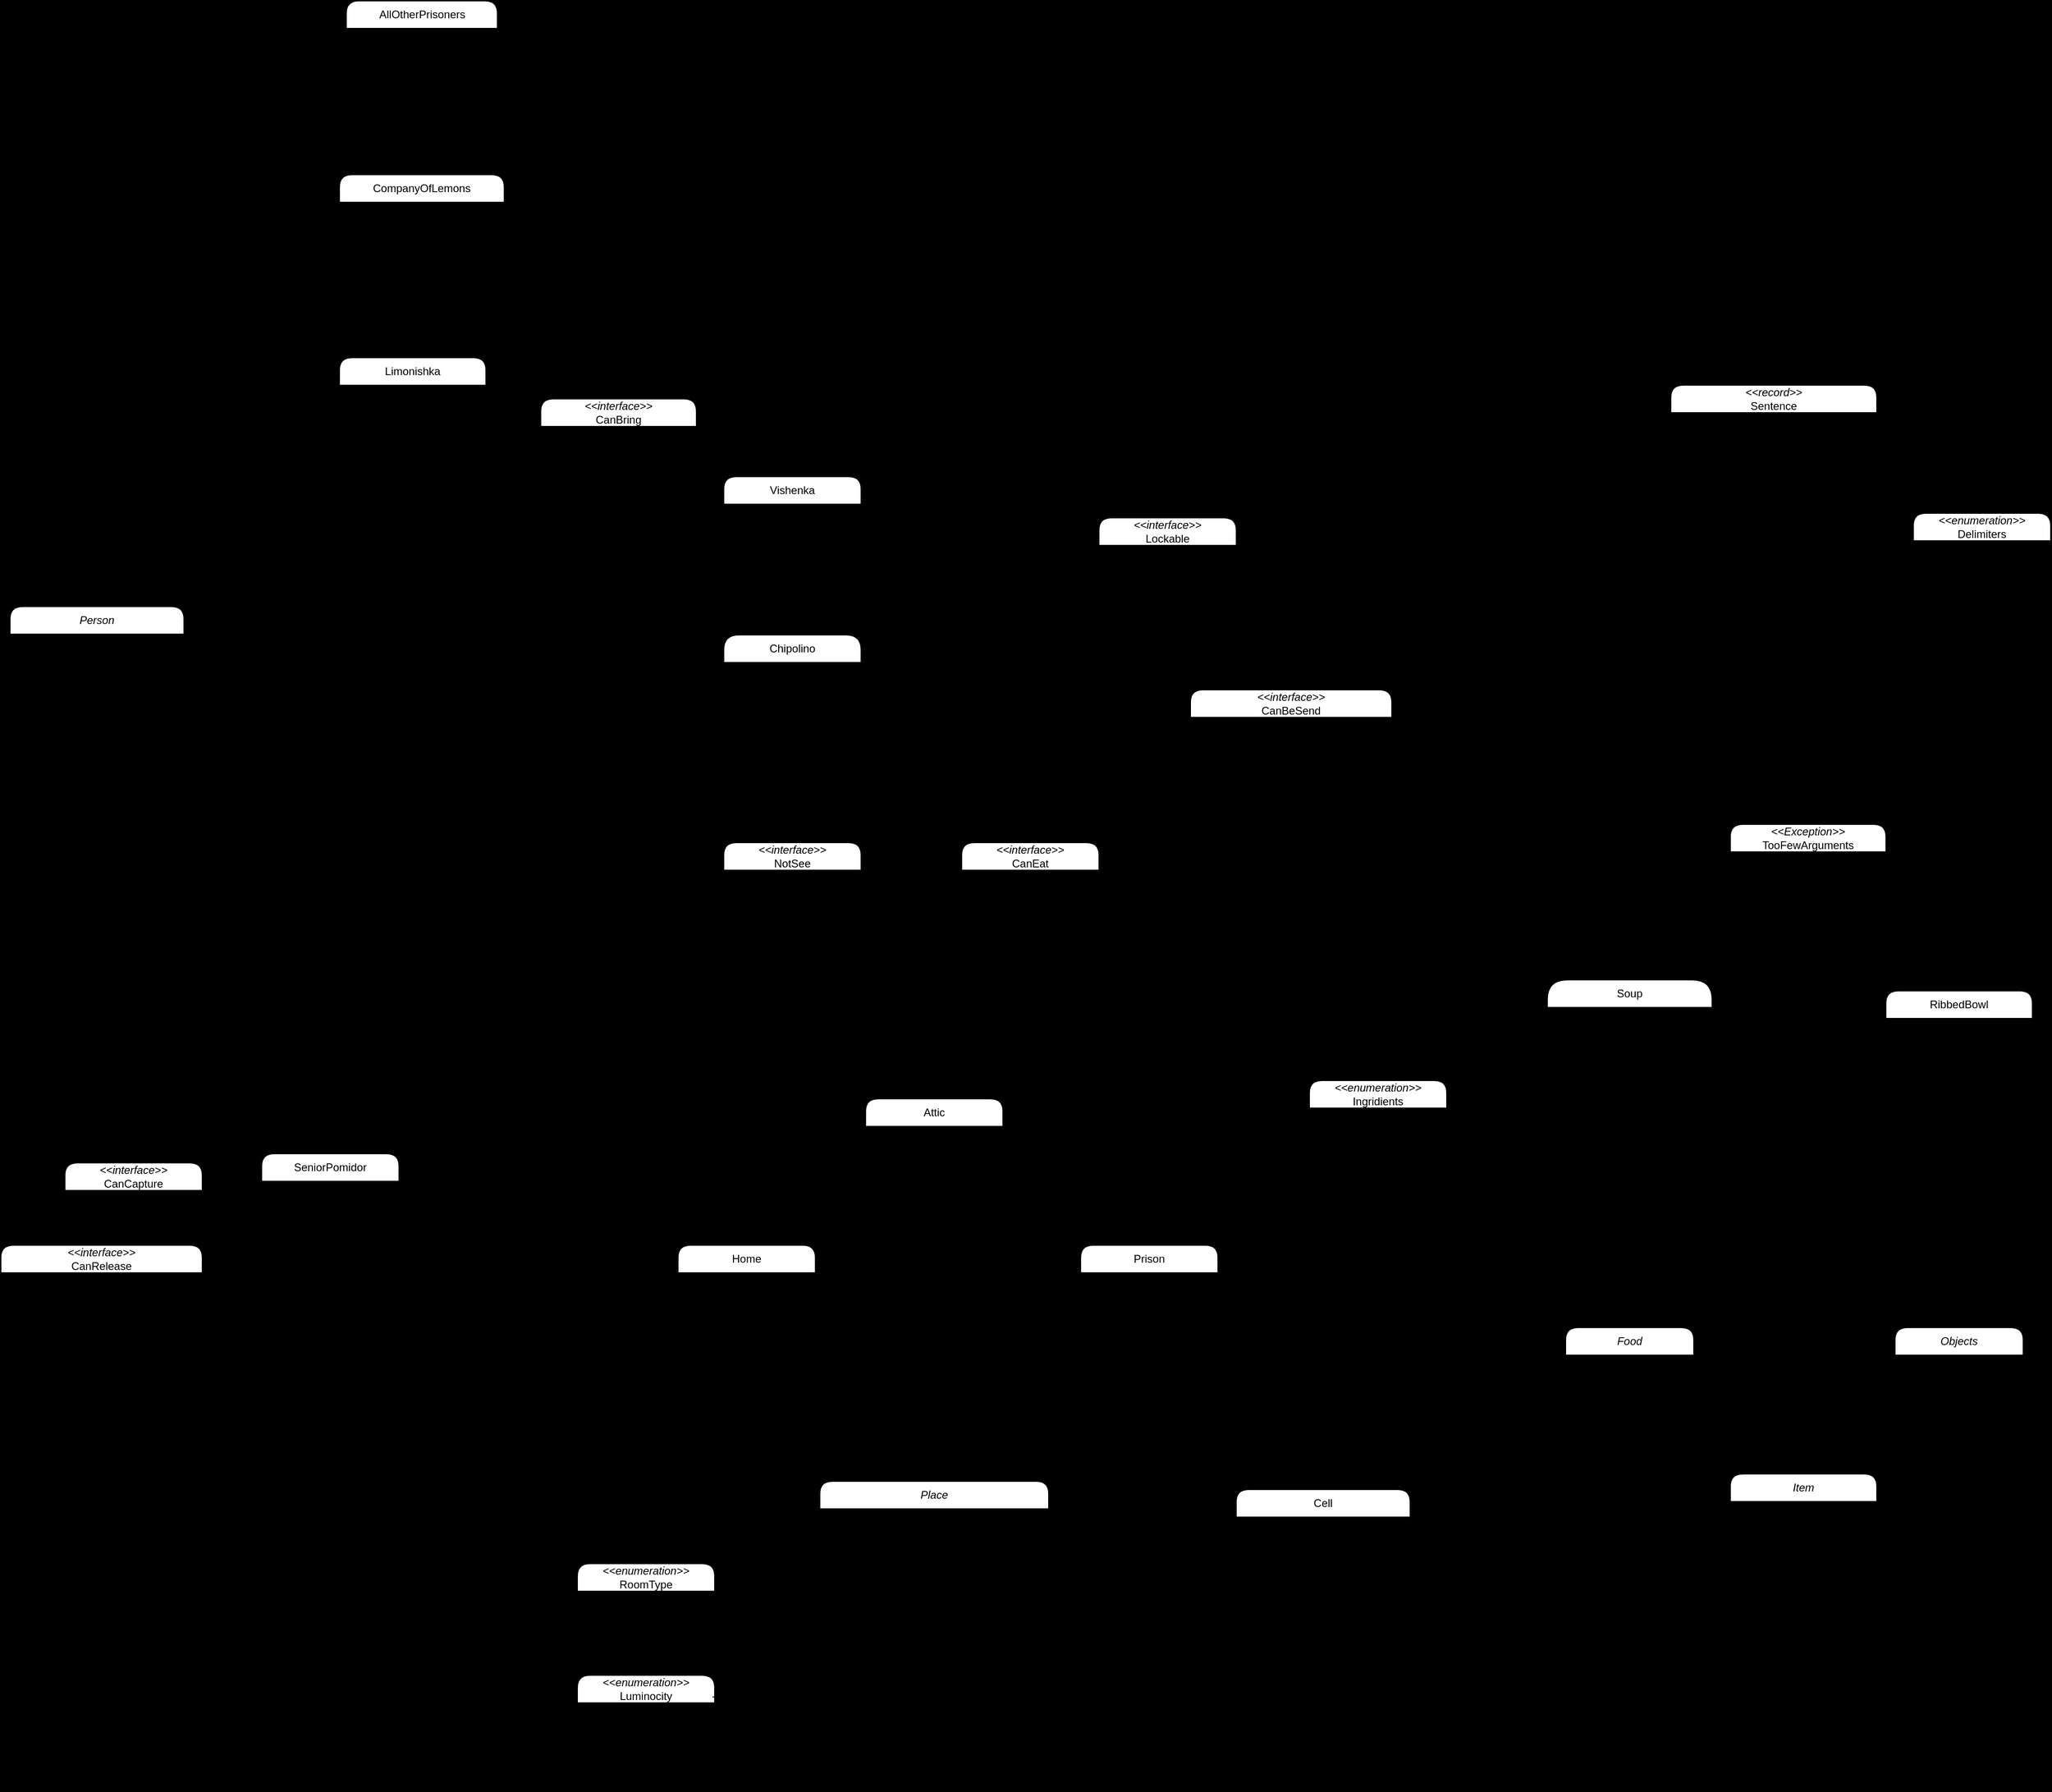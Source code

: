 <mxfile version="25.0.2">
  <diagram id="C5RBs43oDa-KdzZeNtuy" name="Page-1">
    <mxGraphModel dx="636" dy="376" grid="1" gridSize="10" guides="1" tooltips="1" connect="1" arrows="1" fold="1" page="1" pageScale="1" pageWidth="2339" pageHeight="3300" background="#000000" math="0" shadow="0">
      <root>
        <mxCell id="WIyWlLk6GJQsqaUBKTNV-0" />
        <mxCell id="WIyWlLk6GJQsqaUBKTNV-1" parent="WIyWlLk6GJQsqaUBKTNV-0" />
        <mxCell id="6oraGtSIQD1uK5zjvyB5-20" style="edgeStyle=orthogonalEdgeStyle;rounded=1;orthogonalLoop=1;jettySize=auto;html=1;entryX=1;entryY=0.5;entryDx=0;entryDy=0;endArrow=none;endFill=0;endSize=12;" parent="WIyWlLk6GJQsqaUBKTNV-1" source="W4G6zPR5HtL0F25UzLFD-0" target="QJSH_CbcWse3fGAp_VgR-93" edge="1">
          <mxGeometry relative="1" as="geometry" />
        </mxCell>
        <mxCell id="W4G6zPR5HtL0F25UzLFD-0" value="&lt;i&gt;Place&lt;/i&gt;" style="swimlane;fontStyle=0;childLayout=stackLayout;horizontal=1;startSize=30;horizontalStack=0;resizeParent=1;resizeParentMax=0;resizeLast=0;collapsible=1;marginBottom=0;whiteSpace=wrap;html=1;perimeterSpacing=1;strokeWidth=1;rounded=1;labelBackgroundColor=none;" parent="WIyWlLk6GJQsqaUBKTNV-1" vertex="1">
          <mxGeometry x="925" y="1628" width="250" height="338" as="geometry" />
        </mxCell>
        <mxCell id="A5gDT_24mQUNLMM85U7_-37" value="# name: String" style="text;align=left;verticalAlign=middle;spacingLeft=4;spacingRight=4;overflow=hidden;points=[[0,0.5],[1,0.5]];portConstraint=eastwest;rotatable=0;whiteSpace=wrap;html=1;labelBorderColor=none;perimeterSpacing=1;strokeWidth=1;strokeColor=none;rounded=1;labelBackgroundColor=none;" parent="W4G6zPR5HtL0F25UzLFD-0" vertex="1">
          <mxGeometry y="30" width="250" height="30" as="geometry" />
        </mxCell>
        <mxCell id="A5gDT_24mQUNLMM85U7_-40" value="# roomType: RoomType" style="text;align=left;verticalAlign=middle;spacingLeft=4;spacingRight=4;overflow=hidden;points=[[0,0.5],[1,0.5]];portConstraint=eastwest;rotatable=0;whiteSpace=wrap;html=1;labelBorderColor=none;perimeterSpacing=1;strokeWidth=1;strokeColor=none;rounded=1;labelBackgroundColor=none;" parent="W4G6zPR5HtL0F25UzLFD-0" vertex="1">
          <mxGeometry y="60" width="250" height="30" as="geometry" />
        </mxCell>
        <mxCell id="6oraGtSIQD1uK5zjvyB5-19" value="# luminocity: Luminocity" style="text;align=left;verticalAlign=middle;spacingLeft=4;spacingRight=4;overflow=hidden;points=[[0,0.5],[1,0.5]];portConstraint=eastwest;rotatable=0;whiteSpace=wrap;html=1;labelBorderColor=none;perimeterSpacing=1;strokeWidth=1;strokeColor=none;rounded=1;labelBackgroundColor=none;" parent="W4G6zPR5HtL0F25UzLFD-0" vertex="1">
          <mxGeometry y="90" width="250" height="30" as="geometry" />
        </mxCell>
        <mxCell id="A5gDT_24mQUNLMM85U7_-38" value="" style="line;strokeWidth=1;fillColor=none;align=left;verticalAlign=middle;spacingTop=-1;spacingLeft=3;spacingRight=3;rotatable=0;labelPosition=right;points=[];portConstraint=eastwest;strokeColor=inherit;rounded=1;" parent="W4G6zPR5HtL0F25UzLFD-0" vertex="1">
          <mxGeometry y="120" width="250" height="8" as="geometry" />
        </mxCell>
        <mxCell id="W4G6zPR5HtL0F25UzLFD-1" value="+ Place(name: String)" style="text;align=left;verticalAlign=middle;spacingLeft=4;spacingRight=4;overflow=hidden;points=[[0,0.5],[1,0.5]];portConstraint=eastwest;rotatable=0;whiteSpace=wrap;html=1;labelBorderColor=none;perimeterSpacing=1;strokeWidth=1;strokeColor=none;rounded=1;labelBackgroundColor=none;" parent="W4G6zPR5HtL0F25UzLFD-0" vertex="1">
          <mxGeometry y="128" width="250" height="30" as="geometry" />
        </mxCell>
        <mxCell id="A5gDT_24mQUNLMM85U7_-44" value="+ setName(name: String): void" style="text;align=left;verticalAlign=middle;spacingLeft=4;spacingRight=4;overflow=hidden;points=[[0,0.5],[1,0.5]];portConstraint=eastwest;rotatable=0;whiteSpace=wrap;html=1;labelBorderColor=none;perimeterSpacing=1;strokeWidth=1;strokeColor=none;rounded=1;labelBackgroundColor=none;" parent="W4G6zPR5HtL0F25UzLFD-0" vertex="1">
          <mxGeometry y="158" width="250" height="30" as="geometry" />
        </mxCell>
        <mxCell id="6oraGtSIQD1uK5zjvyB5-25" value="+ setRoomType(type: RoomType): void" style="text;align=left;verticalAlign=middle;spacingLeft=4;spacingRight=4;overflow=hidden;points=[[0,0.5],[1,0.5]];portConstraint=eastwest;rotatable=0;whiteSpace=wrap;html=1;labelBorderColor=none;perimeterSpacing=1;strokeWidth=1;strokeColor=none;rounded=1;labelBackgroundColor=none;" parent="W4G6zPR5HtL0F25UzLFD-0" vertex="1">
          <mxGeometry y="188" width="250" height="30" as="geometry" />
        </mxCell>
        <mxCell id="6oraGtSIQD1uK5zjvyB5-26" value="+ setLuminocity(luminocity: Luminocity): void" style="text;align=left;verticalAlign=middle;spacingLeft=4;spacingRight=4;overflow=hidden;points=[[0,0.5],[1,0.5]];portConstraint=eastwest;rotatable=0;whiteSpace=wrap;html=1;labelBorderColor=none;perimeterSpacing=1;strokeWidth=1;strokeColor=none;rounded=1;labelBackgroundColor=none;" parent="W4G6zPR5HtL0F25UzLFD-0" vertex="1">
          <mxGeometry y="218" width="250" height="30" as="geometry" />
        </mxCell>
        <mxCell id="6oraGtSIQD1uK5zjvyB5-23" value="+ getRoomType(): RoomType" style="text;align=left;verticalAlign=middle;spacingLeft=4;spacingRight=4;overflow=hidden;points=[[0,0.5],[1,0.5]];portConstraint=eastwest;rotatable=0;whiteSpace=wrap;html=1;labelBorderColor=none;perimeterSpacing=1;strokeWidth=1;strokeColor=none;rounded=1;labelBackgroundColor=none;" parent="W4G6zPR5HtL0F25UzLFD-0" vertex="1">
          <mxGeometry y="248" width="250" height="30" as="geometry" />
        </mxCell>
        <mxCell id="6oraGtSIQD1uK5zjvyB5-24" value="+ getLuminocity(): Luminocity" style="text;align=left;verticalAlign=middle;spacingLeft=4;spacingRight=4;overflow=hidden;points=[[0,0.5],[1,0.5]];portConstraint=eastwest;rotatable=0;whiteSpace=wrap;html=1;labelBorderColor=none;perimeterSpacing=1;strokeWidth=1;strokeColor=none;rounded=1;labelBackgroundColor=none;" parent="W4G6zPR5HtL0F25UzLFD-0" vertex="1">
          <mxGeometry y="278" width="250" height="30" as="geometry" />
        </mxCell>
        <mxCell id="A5gDT_24mQUNLMM85U7_-45" value="+ getName(): String" style="text;align=left;verticalAlign=middle;spacingLeft=4;spacingRight=4;overflow=hidden;points=[[0,0.5],[1,0.5]];portConstraint=eastwest;rotatable=0;whiteSpace=wrap;html=1;labelBorderColor=none;perimeterSpacing=1;strokeWidth=1;strokeColor=none;rounded=1;labelBackgroundColor=none;" parent="W4G6zPR5HtL0F25UzLFD-0" vertex="1">
          <mxGeometry y="308" width="250" height="30" as="geometry" />
        </mxCell>
        <mxCell id="W4G6zPR5HtL0F25UzLFD-4" value="&lt;i&gt;Person&lt;/i&gt;" style="swimlane;fontStyle=0;childLayout=stackLayout;horizontal=1;startSize=30;horizontalStack=0;resizeParent=1;resizeParentMax=0;resizeLast=0;collapsible=1;marginBottom=0;whiteSpace=wrap;html=1;perimeterSpacing=1;strokeWidth=1;labelBorderColor=none;rounded=1;labelBackgroundColor=none;" parent="WIyWlLk6GJQsqaUBKTNV-1" vertex="1">
          <mxGeometry x="40" y="672" width="190" height="428" as="geometry" />
        </mxCell>
        <mxCell id="A5gDT_24mQUNLMM85U7_-15" value="# name: String" style="text;align=left;verticalAlign=middle;spacingLeft=4;spacingRight=4;overflow=hidden;points=[[0,0.5],[1,0.5]];portConstraint=eastwest;rotatable=0;whiteSpace=wrap;html=1;labelBorderColor=none;perimeterSpacing=1;strokeWidth=1;strokeColor=none;fontSize=10;rounded=1;labelBackgroundColor=none;" parent="W4G6zPR5HtL0F25UzLFD-4" vertex="1">
          <mxGeometry y="30" width="190" height="30" as="geometry" />
        </mxCell>
        <mxCell id="A5gDT_24mQUNLMM85U7_-22" value="# profeccion: String" style="text;align=left;verticalAlign=middle;spacingLeft=4;spacingRight=4;overflow=hidden;points=[[0,0.5],[1,0.5]];portConstraint=eastwest;rotatable=0;whiteSpace=wrap;html=1;labelBorderColor=none;perimeterSpacing=1;strokeWidth=1;strokeColor=none;fontSize=10;rounded=1;labelBackgroundColor=none;" parent="W4G6zPR5HtL0F25UzLFD-4" vertex="1">
          <mxGeometry y="60" width="190" height="30" as="geometry" />
        </mxCell>
        <mxCell id="A5gDT_24mQUNLMM85U7_-20" value="# happinessLevel: Int" style="text;align=left;verticalAlign=middle;spacingLeft=4;spacingRight=4;overflow=hidden;points=[[0,0.5],[1,0.5]];portConstraint=eastwest;rotatable=0;whiteSpace=wrap;html=1;labelBorderColor=none;perimeterSpacing=1;strokeWidth=1;strokeColor=none;fontSize=10;rounded=1;labelBackgroundColor=none;" parent="W4G6zPR5HtL0F25UzLFD-4" vertex="1">
          <mxGeometry y="90" width="190" height="30" as="geometry" />
        </mxCell>
        <mxCell id="A5gDT_24mQUNLMM85U7_-21" value="# hungerLevel: Int" style="text;align=left;verticalAlign=middle;spacingLeft=4;spacingRight=4;overflow=hidden;points=[[0,0.5],[1,0.5]];portConstraint=eastwest;rotatable=0;whiteSpace=wrap;html=1;labelBorderColor=none;perimeterSpacing=1;strokeWidth=1;strokeColor=none;fontSize=10;rounded=1;labelBackgroundColor=none;" parent="W4G6zPR5HtL0F25UzLFD-4" vertex="1">
          <mxGeometry y="120" width="190" height="30" as="geometry" />
        </mxCell>
        <mxCell id="A5gDT_24mQUNLMM85U7_-18" value="" style="line;strokeWidth=1;fillColor=none;align=left;verticalAlign=middle;spacingTop=-1;spacingLeft=3;spacingRight=3;rotatable=0;labelPosition=right;points=[];portConstraint=eastwest;strokeColor=inherit;hachureGap=4;fontFamily=Architects Daughter;fontSource=https%3A%2F%2Ffonts.googleapis.com%2Fcss%3Ffamily%3DArchitects%2BDaughter;fontColor=#FEFAE0;rounded=1;" parent="W4G6zPR5HtL0F25UzLFD-4" vertex="1">
          <mxGeometry y="150" width="190" height="8" as="geometry" />
        </mxCell>
        <mxCell id="W4G6zPR5HtL0F25UzLFD-5" value="+ Person(name: String)" style="text;align=left;verticalAlign=middle;spacingLeft=4;spacingRight=4;overflow=hidden;points=[[0,0.5],[1,0.5]];portConstraint=eastwest;rotatable=0;whiteSpace=wrap;html=1;labelBorderColor=none;perimeterSpacing=1;strokeWidth=1;strokeColor=none;fontSize=10;rounded=1;labelBackgroundColor=none;" parent="W4G6zPR5HtL0F25UzLFD-4" vertex="1">
          <mxGeometry y="158" width="190" height="30" as="geometry" />
        </mxCell>
        <mxCell id="A5gDT_24mQUNLMM85U7_-23" value="+ getName(): String" style="text;align=left;verticalAlign=middle;spacingLeft=4;spacingRight=4;overflow=hidden;points=[[0,0.5],[1,0.5]];portConstraint=eastwest;rotatable=0;whiteSpace=wrap;html=1;labelBorderColor=none;perimeterSpacing=1;strokeWidth=1;strokeColor=none;fontSize=10;rounded=1;labelBackgroundColor=none;" parent="W4G6zPR5HtL0F25UzLFD-4" vertex="1">
          <mxGeometry y="188" width="190" height="30" as="geometry" />
        </mxCell>
        <mxCell id="A5gDT_24mQUNLMM85U7_-31" value="+ getProfeccion(): String" style="text;align=left;verticalAlign=middle;spacingLeft=4;spacingRight=4;overflow=hidden;points=[[0,0.5],[1,0.5]];portConstraint=eastwest;rotatable=0;whiteSpace=wrap;html=1;labelBorderColor=none;perimeterSpacing=1;strokeWidth=1;strokeColor=none;fontSize=10;rounded=1;labelBackgroundColor=none;" parent="W4G6zPR5HtL0F25UzLFD-4" vertex="1">
          <mxGeometry y="218" width="190" height="30" as="geometry" />
        </mxCell>
        <mxCell id="A5gDT_24mQUNLMM85U7_-27" value="+ getHappinessLevel(): Int" style="text;align=left;verticalAlign=middle;spacingLeft=4;spacingRight=4;overflow=hidden;points=[[0,0.5],[1,0.5]];portConstraint=eastwest;rotatable=0;whiteSpace=wrap;html=1;labelBorderColor=none;perimeterSpacing=1;strokeWidth=1;strokeColor=none;fontSize=10;rounded=1;labelBackgroundColor=none;" parent="W4G6zPR5HtL0F25UzLFD-4" vertex="1">
          <mxGeometry y="248" width="190" height="30" as="geometry" />
        </mxCell>
        <mxCell id="A5gDT_24mQUNLMM85U7_-29" value="+ getHungerLevel(): Int" style="text;align=left;verticalAlign=middle;spacingLeft=4;spacingRight=4;overflow=hidden;points=[[0,0.5],[1,0.5]];portConstraint=eastwest;rotatable=0;whiteSpace=wrap;html=1;labelBorderColor=none;perimeterSpacing=1;strokeWidth=1;strokeColor=none;fontSize=10;rounded=1;labelBackgroundColor=none;" parent="W4G6zPR5HtL0F25UzLFD-4" vertex="1">
          <mxGeometry y="278" width="190" height="30" as="geometry" />
        </mxCell>
        <mxCell id="A5gDT_24mQUNLMM85U7_-24" value="+ setName(name: String): void" style="text;align=left;verticalAlign=middle;spacingLeft=4;spacingRight=4;overflow=hidden;points=[[0,0.5],[1,0.5]];portConstraint=eastwest;rotatable=0;whiteSpace=wrap;html=1;labelBorderColor=none;perimeterSpacing=1;strokeWidth=1;strokeColor=none;fontSize=10;rounded=1;labelBackgroundColor=none;" parent="W4G6zPR5HtL0F25UzLFD-4" vertex="1">
          <mxGeometry y="308" width="190" height="30" as="geometry" />
        </mxCell>
        <mxCell id="A5gDT_24mQUNLMM85U7_-33" value="+ setProfeccion(profeccion: String): void" style="text;align=left;verticalAlign=middle;spacingLeft=4;spacingRight=4;overflow=hidden;points=[[0,0.5],[1,0.5]];portConstraint=eastwest;rotatable=0;whiteSpace=wrap;html=1;labelBorderColor=none;perimeterSpacing=1;strokeWidth=1;strokeColor=none;fontSize=10;rounded=1;labelBackgroundColor=none;" parent="W4G6zPR5HtL0F25UzLFD-4" vertex="1">
          <mxGeometry y="338" width="190" height="30" as="geometry" />
        </mxCell>
        <mxCell id="A5gDT_24mQUNLMM85U7_-28" value="+ setHappinessLevel(level: Int): void" style="text;align=left;verticalAlign=middle;spacingLeft=4;spacingRight=4;overflow=hidden;points=[[0,0.5],[1,0.5]];portConstraint=eastwest;rotatable=0;whiteSpace=wrap;html=1;labelBorderColor=none;perimeterSpacing=1;strokeWidth=1;strokeColor=none;fontSize=10;rounded=1;labelBackgroundColor=none;" parent="W4G6zPR5HtL0F25UzLFD-4" vertex="1">
          <mxGeometry y="368" width="190" height="30" as="geometry" />
        </mxCell>
        <mxCell id="A5gDT_24mQUNLMM85U7_-30" value="+ setHungerLevel(level: Int): void" style="text;align=left;verticalAlign=middle;spacingLeft=4;spacingRight=4;overflow=hidden;points=[[0,0.5],[1,0.5]];portConstraint=eastwest;rotatable=0;whiteSpace=wrap;html=1;labelBorderColor=none;perimeterSpacing=1;strokeWidth=1;strokeColor=none;fontSize=10;rounded=1;labelBackgroundColor=none;" parent="W4G6zPR5HtL0F25UzLFD-4" vertex="1">
          <mxGeometry y="398" width="190" height="30" as="geometry" />
        </mxCell>
        <mxCell id="QJSH_CbcWse3fGAp_VgR-37" style="edgeStyle=orthogonalEdgeStyle;rounded=1;orthogonalLoop=1;jettySize=auto;html=1;entryX=1;entryY=0.5;entryDx=0;entryDy=0;dashed=1;endSize=12;endArrow=block;endFill=0;labelBackgroundColor=none;fontColor=default;" parent="WIyWlLk6GJQsqaUBKTNV-1" source="KF4qYG6q_1nX_ED_3qD7-0" target="QJSH_CbcWse3fGAp_VgR-28" edge="1">
          <mxGeometry relative="1" as="geometry" />
        </mxCell>
        <mxCell id="QJSH_CbcWse3fGAp_VgR-41" style="edgeStyle=orthogonalEdgeStyle;rounded=1;orthogonalLoop=1;jettySize=auto;html=1;entryX=1;entryY=0.25;entryDx=0;entryDy=0;dashed=1;endArrow=block;endFill=0;endSize=12;labelBackgroundColor=none;fontColor=default;" parent="WIyWlLk6GJQsqaUBKTNV-1" source="KF4qYG6q_1nX_ED_3qD7-0" target="QJSH_CbcWse3fGAp_VgR-39" edge="1">
          <mxGeometry relative="1" as="geometry" />
        </mxCell>
        <mxCell id="KF4qYG6q_1nX_ED_3qD7-0" value="SeniorPomidor" style="swimlane;fontStyle=0;childLayout=stackLayout;horizontal=1;startSize=30;horizontalStack=0;resizeParent=1;resizeParentMax=0;resizeLast=0;collapsible=1;marginBottom=0;whiteSpace=wrap;html=1;perimeterSpacing=1;strokeWidth=1;labelBorderColor=none;rounded=1;labelBackgroundColor=none;" parent="WIyWlLk6GJQsqaUBKTNV-1" vertex="1">
          <mxGeometry x="315" y="1270" width="150" height="150" as="geometry" />
        </mxCell>
        <mxCell id="KF4qYG6q_1nX_ED_3qD7-1" value="+ SeniorPomidor(name: String)" style="text;align=left;verticalAlign=middle;spacingLeft=4;spacingRight=4;overflow=hidden;points=[[0,0.5],[1,0.5]];portConstraint=eastwest;rotatable=0;whiteSpace=wrap;html=1;labelBorderColor=none;perimeterSpacing=1;strokeWidth=1;strokeColor=none;fontSize=10;rounded=1;labelBackgroundColor=none;" parent="KF4qYG6q_1nX_ED_3qD7-0" vertex="1">
          <mxGeometry y="30" width="150" height="30" as="geometry" />
        </mxCell>
        <mxCell id="KF4qYG6q_1nX_ED_3qD7-2" value="+ hashCode(): Integer" style="text;align=left;verticalAlign=middle;spacingLeft=4;spacingRight=4;overflow=hidden;points=[[0,0.5],[1,0.5]];portConstraint=eastwest;rotatable=0;whiteSpace=wrap;html=1;labelBorderColor=none;perimeterSpacing=1;strokeWidth=1;strokeColor=none;fontSize=10;rounded=1;labelBackgroundColor=none;" parent="KF4qYG6q_1nX_ED_3qD7-0" vertex="1">
          <mxGeometry y="60" width="150" height="30" as="geometry" />
        </mxCell>
        <mxCell id="KF4qYG6q_1nX_ED_3qD7-3" value="+ toString(): String" style="text;align=left;verticalAlign=middle;spacingLeft=4;spacingRight=4;overflow=hidden;points=[[0,0.5],[1,0.5]];portConstraint=eastwest;rotatable=0;whiteSpace=wrap;html=1;labelBorderColor=none;perimeterSpacing=1;strokeWidth=1;strokeColor=none;fontSize=10;rounded=1;labelBackgroundColor=none;" parent="KF4qYG6q_1nX_ED_3qD7-0" vertex="1">
          <mxGeometry y="90" width="150" height="30" as="geometry" />
        </mxCell>
        <mxCell id="KF4qYG6q_1nX_ED_3qD7-4" value="+ equals(o: Object): Boolean" style="text;align=left;verticalAlign=middle;spacingLeft=4;spacingRight=4;overflow=hidden;points=[[0,0.5],[1,0.5]];portConstraint=eastwest;rotatable=0;whiteSpace=wrap;html=1;labelBorderColor=none;perimeterSpacing=1;strokeWidth=1;strokeColor=none;fontSize=10;rounded=1;labelBackgroundColor=none;" parent="KF4qYG6q_1nX_ED_3qD7-0" vertex="1">
          <mxGeometry y="120" width="150" height="30" as="geometry" />
        </mxCell>
        <mxCell id="QJSH_CbcWse3fGAp_VgR-53" style="edgeStyle=orthogonalEdgeStyle;rounded=1;orthogonalLoop=1;jettySize=auto;html=1;entryX=1;entryY=0.25;entryDx=0;entryDy=0;endArrow=block;endFill=0;endSize=12;labelBackgroundColor=none;fontColor=default;" parent="WIyWlLk6GJQsqaUBKTNV-1" source="QJSH_CbcWse3fGAp_VgR-2" target="W4G6zPR5HtL0F25UzLFD-4" edge="1">
          <mxGeometry relative="1" as="geometry" />
        </mxCell>
        <mxCell id="QJSH_CbcWse3fGAp_VgR-74" style="edgeStyle=orthogonalEdgeStyle;rounded=1;orthogonalLoop=1;jettySize=auto;html=1;entryX=0;entryY=0.25;entryDx=0;entryDy=0;endArrow=block;endFill=0;dashed=1;endSize=12;" parent="WIyWlLk6GJQsqaUBKTNV-1" source="QJSH_CbcWse3fGAp_VgR-2" target="QJSH_CbcWse3fGAp_VgR-71" edge="1">
          <mxGeometry relative="1" as="geometry" />
        </mxCell>
        <mxCell id="QCU2eKpcLLzijRgSgTZc-10" style="edgeStyle=orthogonalEdgeStyle;rounded=1;hachureGap=4;orthogonalLoop=1;jettySize=auto;html=1;entryX=0.5;entryY=0;entryDx=0;entryDy=0;fontFamily=Architects Daughter;fontSource=https%3A%2F%2Ffonts.googleapis.com%2Fcss%3Ffamily%3DArchitects%2BDaughter;dashed=1;endArrow=block;endFill=0;" parent="WIyWlLk6GJQsqaUBKTNV-1" source="QJSH_CbcWse3fGAp_VgR-2" target="QCU2eKpcLLzijRgSgTZc-4" edge="1">
          <mxGeometry relative="1" as="geometry" />
        </mxCell>
        <mxCell id="QJSH_CbcWse3fGAp_VgR-2" value="Chipolino" style="swimlane;fontStyle=0;childLayout=stackLayout;horizontal=1;startSize=30;horizontalStack=0;resizeParent=1;resizeParentMax=0;resizeLast=0;collapsible=1;marginBottom=0;whiteSpace=wrap;html=1;perimeterSpacing=1;strokeWidth=1;labelBorderColor=none;rounded=1;labelBackgroundColor=none;arcSize=18;" parent="WIyWlLk6GJQsqaUBKTNV-1" vertex="1">
          <mxGeometry x="820" y="703" width="150" height="150" as="geometry" />
        </mxCell>
        <mxCell id="QJSH_CbcWse3fGAp_VgR-3" value="+ Chipolino(name: String)" style="text;align=left;verticalAlign=middle;spacingLeft=4;spacingRight=4;overflow=hidden;points=[[0,0.5],[1,0.5]];portConstraint=eastwest;rotatable=0;whiteSpace=wrap;html=1;labelBorderColor=none;perimeterSpacing=1;strokeWidth=1;strokeColor=none;fontSize=10;rounded=1;labelBackgroundColor=none;" parent="QJSH_CbcWse3fGAp_VgR-2" vertex="1">
          <mxGeometry y="30" width="150" height="30" as="geometry" />
        </mxCell>
        <mxCell id="QJSH_CbcWse3fGAp_VgR-4" value="+ hashCode(): Integer" style="text;align=left;verticalAlign=middle;spacingLeft=4;spacingRight=4;overflow=hidden;points=[[0,0.5],[1,0.5]];portConstraint=eastwest;rotatable=0;whiteSpace=wrap;html=1;labelBorderColor=none;perimeterSpacing=1;strokeWidth=1;strokeColor=none;fontSize=10;rounded=1;labelBackgroundColor=none;" parent="QJSH_CbcWse3fGAp_VgR-2" vertex="1">
          <mxGeometry y="60" width="150" height="30" as="geometry" />
        </mxCell>
        <mxCell id="QJSH_CbcWse3fGAp_VgR-5" value="+ toString(): String" style="text;align=left;verticalAlign=middle;spacingLeft=4;spacingRight=4;overflow=hidden;points=[[0,0.5],[1,0.5]];portConstraint=eastwest;rotatable=0;whiteSpace=wrap;html=1;labelBorderColor=none;perimeterSpacing=1;strokeWidth=1;strokeColor=none;fontSize=10;rounded=1;labelBackgroundColor=none;" parent="QJSH_CbcWse3fGAp_VgR-2" vertex="1">
          <mxGeometry y="90" width="150" height="30" as="geometry" />
        </mxCell>
        <mxCell id="QJSH_CbcWse3fGAp_VgR-6" value="+ equals(o: Object): Boolean" style="text;align=left;verticalAlign=middle;spacingLeft=4;spacingRight=4;overflow=hidden;points=[[0,0.5],[1,0.5]];portConstraint=eastwest;rotatable=0;whiteSpace=wrap;html=1;labelBorderColor=none;perimeterSpacing=1;strokeWidth=1;strokeColor=none;fontSize=10;rounded=1;labelBackgroundColor=none;" parent="QJSH_CbcWse3fGAp_VgR-2" vertex="1">
          <mxGeometry y="120" width="150" height="30" as="geometry" />
        </mxCell>
        <mxCell id="QJSH_CbcWse3fGAp_VgR-10" style="edgeStyle=orthogonalEdgeStyle;rounded=1;orthogonalLoop=1;jettySize=auto;html=1;entryX=1.005;entryY=0.801;entryDx=0;entryDy=0;entryPerimeter=0;endArrow=block;endFill=0;endSize=12;labelBackgroundColor=none;fontColor=default;" parent="WIyWlLk6GJQsqaUBKTNV-1" source="KF4qYG6q_1nX_ED_3qD7-0" target="W4G6zPR5HtL0F25UzLFD-5" edge="1">
          <mxGeometry relative="1" as="geometry" />
        </mxCell>
        <mxCell id="QJSH_CbcWse3fGAp_VgR-50" style="edgeStyle=orthogonalEdgeStyle;rounded=1;orthogonalLoop=1;jettySize=auto;html=1;entryX=0.5;entryY=0;entryDx=0;entryDy=0;endSize=12;endArrow=block;endFill=0;labelBackgroundColor=none;fontColor=default;" parent="WIyWlLk6GJQsqaUBKTNV-1" source="QJSH_CbcWse3fGAp_VgR-11" target="W4G6zPR5HtL0F25UzLFD-4" edge="1">
          <mxGeometry relative="1" as="geometry" />
        </mxCell>
        <mxCell id="QJSH_CbcWse3fGAp_VgR-11" value="Vishenka" style="swimlane;fontStyle=0;childLayout=stackLayout;horizontal=1;startSize=30;horizontalStack=0;resizeParent=1;resizeParentMax=0;resizeLast=0;collapsible=1;marginBottom=0;whiteSpace=wrap;html=1;perimeterSpacing=1;strokeWidth=1;labelBorderColor=none;rounded=1;labelBackgroundColor=none;" parent="WIyWlLk6GJQsqaUBKTNV-1" vertex="1">
          <mxGeometry x="820" y="530" width="150" height="150" as="geometry" />
        </mxCell>
        <mxCell id="QJSH_CbcWse3fGAp_VgR-12" value="+ Vishenka(name: String)" style="text;align=left;verticalAlign=middle;spacingLeft=4;spacingRight=4;overflow=hidden;points=[[0,0.5],[1,0.5]];portConstraint=eastwest;rotatable=0;whiteSpace=wrap;html=1;labelBorderColor=none;perimeterSpacing=1;strokeWidth=1;strokeColor=none;fontSize=10;rounded=1;labelBackgroundColor=none;" parent="QJSH_CbcWse3fGAp_VgR-11" vertex="1">
          <mxGeometry y="30" width="150" height="30" as="geometry" />
        </mxCell>
        <mxCell id="QJSH_CbcWse3fGAp_VgR-13" value="+ hashCode(): Integer" style="text;align=left;verticalAlign=middle;spacingLeft=4;spacingRight=4;overflow=hidden;points=[[0,0.5],[1,0.5]];portConstraint=eastwest;rotatable=0;whiteSpace=wrap;html=1;labelBorderColor=none;perimeterSpacing=1;strokeWidth=1;strokeColor=none;fontSize=10;rounded=1;labelBackgroundColor=none;" parent="QJSH_CbcWse3fGAp_VgR-11" vertex="1">
          <mxGeometry y="60" width="150" height="30" as="geometry" />
        </mxCell>
        <mxCell id="QJSH_CbcWse3fGAp_VgR-14" value="+ toString(): String" style="text;align=left;verticalAlign=middle;spacingLeft=4;spacingRight=4;overflow=hidden;points=[[0,0.5],[1,0.5]];portConstraint=eastwest;rotatable=0;whiteSpace=wrap;html=1;labelBorderColor=none;perimeterSpacing=1;strokeWidth=1;strokeColor=none;fontSize=10;rounded=1;labelBackgroundColor=none;" parent="QJSH_CbcWse3fGAp_VgR-11" vertex="1">
          <mxGeometry y="90" width="150" height="30" as="geometry" />
        </mxCell>
        <mxCell id="QJSH_CbcWse3fGAp_VgR-15" value="+ equals(o: Object): Boolean" style="text;align=left;verticalAlign=middle;spacingLeft=4;spacingRight=4;overflow=hidden;points=[[0,0.5],[1,0.5]];portConstraint=eastwest;rotatable=0;whiteSpace=wrap;html=1;labelBorderColor=none;perimeterSpacing=1;strokeWidth=1;strokeColor=none;fontSize=10;rounded=1;labelBackgroundColor=none;" parent="QJSH_CbcWse3fGAp_VgR-11" vertex="1">
          <mxGeometry y="120" width="150" height="30" as="geometry" />
        </mxCell>
        <mxCell id="QJSH_CbcWse3fGAp_VgR-49" style="edgeStyle=orthogonalEdgeStyle;rounded=1;orthogonalLoop=1;jettySize=auto;html=1;entryX=0.5;entryY=0;entryDx=0;entryDy=0;endArrow=block;endFill=0;endSize=12;labelBackgroundColor=none;fontColor=default;" parent="WIyWlLk6GJQsqaUBKTNV-1" source="QJSH_CbcWse3fGAp_VgR-17" target="W4G6zPR5HtL0F25UzLFD-4" edge="1">
          <mxGeometry relative="1" as="geometry" />
        </mxCell>
        <mxCell id="QJSH_CbcWse3fGAp_VgR-98" style="edgeStyle=orthogonalEdgeStyle;rounded=1;orthogonalLoop=1;jettySize=auto;html=1;entryX=0;entryY=0.5;entryDx=0;entryDy=0;endArrow=block;endFill=0;dashed=1;endSize=12;" parent="WIyWlLk6GJQsqaUBKTNV-1" source="QJSH_CbcWse3fGAp_VgR-17" target="QJSH_CbcWse3fGAp_VgR-96" edge="1">
          <mxGeometry relative="1" as="geometry" />
        </mxCell>
        <mxCell id="QJSH_CbcWse3fGAp_VgR-17" value="Limonishka" style="swimlane;fontStyle=0;childLayout=stackLayout;horizontal=1;startSize=30;horizontalStack=0;resizeParent=1;resizeParentMax=0;resizeLast=0;collapsible=1;marginBottom=0;whiteSpace=wrap;html=1;perimeterSpacing=1;strokeWidth=1;labelBorderColor=none;rounded=1;labelBackgroundColor=none;" parent="WIyWlLk6GJQsqaUBKTNV-1" vertex="1">
          <mxGeometry x="400" y="400" width="160" height="150" as="geometry" />
        </mxCell>
        <mxCell id="QJSH_CbcWse3fGAp_VgR-18" value="+ Limonishka(name: String)" style="text;align=left;verticalAlign=middle;spacingLeft=4;spacingRight=4;overflow=hidden;points=[[0,0.5],[1,0.5]];portConstraint=eastwest;rotatable=0;whiteSpace=wrap;html=1;labelBorderColor=none;perimeterSpacing=1;strokeWidth=1;strokeColor=none;fontSize=10;rounded=1;labelBackgroundColor=none;" parent="QJSH_CbcWse3fGAp_VgR-17" vertex="1">
          <mxGeometry y="30" width="160" height="30" as="geometry" />
        </mxCell>
        <mxCell id="QJSH_CbcWse3fGAp_VgR-19" value="+ hashCode(): Integer" style="text;align=left;verticalAlign=middle;spacingLeft=4;spacingRight=4;overflow=hidden;points=[[0,0.5],[1,0.5]];portConstraint=eastwest;rotatable=0;whiteSpace=wrap;html=1;labelBorderColor=none;perimeterSpacing=1;strokeWidth=1;strokeColor=none;fontSize=10;rounded=1;labelBackgroundColor=none;" parent="QJSH_CbcWse3fGAp_VgR-17" vertex="1">
          <mxGeometry y="60" width="160" height="30" as="geometry" />
        </mxCell>
        <mxCell id="QJSH_CbcWse3fGAp_VgR-20" value="+ toString(): String" style="text;align=left;verticalAlign=middle;spacingLeft=4;spacingRight=4;overflow=hidden;points=[[0,0.5],[1,0.5]];portConstraint=eastwest;rotatable=0;whiteSpace=wrap;html=1;labelBorderColor=none;perimeterSpacing=1;strokeWidth=1;strokeColor=none;fontSize=10;rounded=1;labelBackgroundColor=none;" parent="QJSH_CbcWse3fGAp_VgR-17" vertex="1">
          <mxGeometry y="90" width="160" height="30" as="geometry" />
        </mxCell>
        <mxCell id="QJSH_CbcWse3fGAp_VgR-21" value="+ equals(o: Object): Boolean" style="text;align=left;verticalAlign=middle;spacingLeft=4;spacingRight=4;overflow=hidden;points=[[0,0.5],[1,0.5]];portConstraint=eastwest;rotatable=0;whiteSpace=wrap;html=1;labelBorderColor=none;perimeterSpacing=1;strokeWidth=1;strokeColor=none;fontSize=10;rounded=1;labelBackgroundColor=none;" parent="QJSH_CbcWse3fGAp_VgR-17" vertex="1">
          <mxGeometry y="120" width="160" height="30" as="geometry" />
        </mxCell>
        <mxCell id="QJSH_CbcWse3fGAp_VgR-28" value="&lt;i&gt;&amp;lt;&amp;lt;interface&amp;gt;&amp;gt;&lt;/i&gt;&lt;div&gt;CanCapture&lt;/div&gt;" style="swimlane;fontStyle=0;childLayout=stackLayout;horizontal=1;startSize=30;horizontalStack=0;resizeParent=1;resizeParentMax=0;resizeLast=0;collapsible=1;marginBottom=0;whiteSpace=wrap;html=1;perimeterSpacing=1;strokeWidth=1;labelBorderColor=none;rounded=1;labelBackgroundColor=none;" parent="WIyWlLk6GJQsqaUBKTNV-1" vertex="1">
          <mxGeometry x="100" y="1280" width="150" height="60" as="geometry" />
        </mxCell>
        <mxCell id="QJSH_CbcWse3fGAp_VgR-29" value="+ capture(pers: Person): String" style="text;align=left;verticalAlign=middle;spacingLeft=4;spacingRight=4;overflow=hidden;points=[[0,0.5],[1,0.5]];portConstraint=eastwest;rotatable=0;whiteSpace=wrap;html=1;labelBorderColor=none;perimeterSpacing=1;strokeWidth=1;fontSize=10;rounded=1;labelBackgroundColor=none;" parent="QJSH_CbcWse3fGAp_VgR-28" vertex="1">
          <mxGeometry y="30" width="150" height="30" as="geometry" />
        </mxCell>
        <mxCell id="QJSH_CbcWse3fGAp_VgR-39" value="&lt;i&gt;&amp;lt;&amp;lt;interface&amp;gt;&amp;gt;&lt;/i&gt;&lt;div&gt;CanRelease&lt;/div&gt;" style="swimlane;fontStyle=0;childLayout=stackLayout;horizontal=1;startSize=30;horizontalStack=0;resizeParent=1;resizeParentMax=0;resizeLast=0;collapsible=1;marginBottom=0;whiteSpace=wrap;html=1;perimeterSpacing=1;strokeWidth=1;labelBorderColor=none;rounded=1;labelBackgroundColor=none;" parent="WIyWlLk6GJQsqaUBKTNV-1" vertex="1">
          <mxGeometry x="30" y="1370" width="220" height="60" as="geometry" />
        </mxCell>
        <mxCell id="QJSH_CbcWse3fGAp_VgR-40" value="+ release(person: Person, place: Place): String" style="text;align=left;verticalAlign=middle;spacingLeft=4;spacingRight=4;overflow=hidden;points=[[0,0.5],[1,0.5]];portConstraint=eastwest;rotatable=0;whiteSpace=wrap;html=1;labelBorderColor=none;perimeterSpacing=1;strokeWidth=1;fontSize=10;rounded=1;labelBackgroundColor=none;" parent="QJSH_CbcWse3fGAp_VgR-39" vertex="1">
          <mxGeometry y="30" width="220" height="30" as="geometry" />
        </mxCell>
        <mxCell id="A5gDT_24mQUNLMM85U7_-26" style="edgeStyle=orthogonalEdgeStyle;rounded=1;orthogonalLoop=1;jettySize=auto;html=1;entryX=0.25;entryY=0;entryDx=0;entryDy=0;endArrow=block;endFill=0;endSize=12;" parent="WIyWlLk6GJQsqaUBKTNV-1" source="QJSH_CbcWse3fGAp_VgR-44" target="W4G6zPR5HtL0F25UzLFD-4" edge="1">
          <mxGeometry relative="1" as="geometry" />
        </mxCell>
        <mxCell id="QJSH_CbcWse3fGAp_VgR-44" value="AllOtherPrisoners" style="swimlane;fontStyle=0;childLayout=stackLayout;horizontal=1;startSize=30;horizontalStack=0;resizeParent=1;resizeParentMax=0;resizeLast=0;collapsible=1;marginBottom=0;whiteSpace=wrap;html=1;perimeterSpacing=1;strokeWidth=1;labelBorderColor=none;rounded=1;labelBackgroundColor=none;" parent="WIyWlLk6GJQsqaUBKTNV-1" vertex="1">
          <mxGeometry x="407.5" y="10" width="165" height="150" as="geometry" />
        </mxCell>
        <mxCell id="QJSH_CbcWse3fGAp_VgR-45" value="+ AllOtherPrisoners(name: String)" style="text;align=left;verticalAlign=middle;spacingLeft=4;spacingRight=4;overflow=hidden;points=[[0,0.5],[1,0.5]];portConstraint=eastwest;rotatable=0;whiteSpace=wrap;html=1;labelBorderColor=none;perimeterSpacing=1;strokeWidth=1;strokeColor=none;fontSize=10;rounded=1;labelBackgroundColor=none;" parent="QJSH_CbcWse3fGAp_VgR-44" vertex="1">
          <mxGeometry y="30" width="165" height="30" as="geometry" />
        </mxCell>
        <mxCell id="QJSH_CbcWse3fGAp_VgR-46" value="+ hashCode(): Integer" style="text;align=left;verticalAlign=middle;spacingLeft=4;spacingRight=4;overflow=hidden;points=[[0,0.5],[1,0.5]];portConstraint=eastwest;rotatable=0;whiteSpace=wrap;html=1;labelBorderColor=none;perimeterSpacing=1;strokeWidth=1;strokeColor=none;fontSize=10;rounded=1;labelBackgroundColor=none;" parent="QJSH_CbcWse3fGAp_VgR-44" vertex="1">
          <mxGeometry y="60" width="165" height="30" as="geometry" />
        </mxCell>
        <mxCell id="QJSH_CbcWse3fGAp_VgR-47" value="+ toString(): String" style="text;align=left;verticalAlign=middle;spacingLeft=4;spacingRight=4;overflow=hidden;points=[[0,0.5],[1,0.5]];portConstraint=eastwest;rotatable=0;whiteSpace=wrap;html=1;labelBorderColor=none;perimeterSpacing=1;strokeWidth=1;strokeColor=none;fontSize=10;rounded=1;labelBackgroundColor=none;" parent="QJSH_CbcWse3fGAp_VgR-44" vertex="1">
          <mxGeometry y="90" width="165" height="30" as="geometry" />
        </mxCell>
        <mxCell id="QJSH_CbcWse3fGAp_VgR-48" value="+ equals(o: Object): Boolean" style="text;align=left;verticalAlign=middle;spacingLeft=4;spacingRight=4;overflow=hidden;points=[[0,0.5],[1,0.5]];portConstraint=eastwest;rotatable=0;whiteSpace=wrap;html=1;labelBorderColor=none;perimeterSpacing=1;strokeWidth=1;strokeColor=none;fontSize=10;rounded=1;labelBackgroundColor=none;" parent="QJSH_CbcWse3fGAp_VgR-44" vertex="1">
          <mxGeometry y="120" width="165" height="30" as="geometry" />
        </mxCell>
        <mxCell id="QJSH_CbcWse3fGAp_VgR-60" style="edgeStyle=orthogonalEdgeStyle;rounded=1;orthogonalLoop=1;jettySize=auto;html=1;entryX=0.5;entryY=0;entryDx=0;entryDy=0;endSize=12;endArrow=block;endFill=0;labelBackgroundColor=none;fontColor=default;" parent="WIyWlLk6GJQsqaUBKTNV-1" source="QJSH_CbcWse3fGAp_VgR-55" target="W4G6zPR5HtL0F25UzLFD-0" edge="1">
          <mxGeometry relative="1" as="geometry" />
        </mxCell>
        <mxCell id="QJSH_CbcWse3fGAp_VgR-55" value="Home" style="swimlane;fontStyle=0;childLayout=stackLayout;horizontal=1;startSize=30;horizontalStack=0;resizeParent=1;resizeParentMax=0;resizeLast=0;collapsible=1;marginBottom=0;whiteSpace=wrap;html=1;perimeterSpacing=1;strokeWidth=1;labelBorderColor=none;rounded=1;labelBackgroundColor=none;" parent="WIyWlLk6GJQsqaUBKTNV-1" vertex="1">
          <mxGeometry x="770" y="1370" width="150" height="150" as="geometry" />
        </mxCell>
        <mxCell id="QJSH_CbcWse3fGAp_VgR-56" value="+ Home(name: String)" style="text;align=left;verticalAlign=middle;spacingLeft=4;spacingRight=4;overflow=hidden;points=[[0,0.5],[1,0.5]];portConstraint=eastwest;rotatable=0;whiteSpace=wrap;html=1;labelBorderColor=none;perimeterSpacing=1;strokeWidth=1;strokeColor=none;fontSize=10;rounded=1;labelBackgroundColor=none;" parent="QJSH_CbcWse3fGAp_VgR-55" vertex="1">
          <mxGeometry y="30" width="150" height="30" as="geometry" />
        </mxCell>
        <mxCell id="QJSH_CbcWse3fGAp_VgR-57" value="+ hashCode(): Integer" style="text;align=left;verticalAlign=middle;spacingLeft=4;spacingRight=4;overflow=hidden;points=[[0,0.5],[1,0.5]];portConstraint=eastwest;rotatable=0;whiteSpace=wrap;html=1;labelBorderColor=none;perimeterSpacing=1;strokeWidth=1;strokeColor=none;fontSize=10;rounded=1;labelBackgroundColor=none;" parent="QJSH_CbcWse3fGAp_VgR-55" vertex="1">
          <mxGeometry y="60" width="150" height="30" as="geometry" />
        </mxCell>
        <mxCell id="QJSH_CbcWse3fGAp_VgR-58" value="+ toString(): String" style="text;align=left;verticalAlign=middle;spacingLeft=4;spacingRight=4;overflow=hidden;points=[[0,0.5],[1,0.5]];portConstraint=eastwest;rotatable=0;whiteSpace=wrap;html=1;labelBorderColor=none;perimeterSpacing=1;strokeWidth=1;strokeColor=none;fontSize=10;rounded=1;labelBackgroundColor=none;" parent="QJSH_CbcWse3fGAp_VgR-55" vertex="1">
          <mxGeometry y="90" width="150" height="30" as="geometry" />
        </mxCell>
        <mxCell id="QJSH_CbcWse3fGAp_VgR-59" value="+ equals(o: Object): Boolean" style="text;align=left;verticalAlign=middle;spacingLeft=4;spacingRight=4;overflow=hidden;points=[[0,0.5],[1,0.5]];portConstraint=eastwest;rotatable=0;whiteSpace=wrap;html=1;labelBorderColor=none;perimeterSpacing=1;strokeWidth=1;strokeColor=none;fontSize=10;rounded=1;labelBackgroundColor=none;" parent="QJSH_CbcWse3fGAp_VgR-55" vertex="1">
          <mxGeometry y="120" width="150" height="30" as="geometry" />
        </mxCell>
        <mxCell id="QJSH_CbcWse3fGAp_VgR-61" value="&lt;i&gt;&amp;lt;&amp;lt;interface&amp;gt;&amp;gt;&lt;/i&gt;&lt;div&gt;Lockable&lt;/div&gt;" style="swimlane;fontStyle=0;childLayout=stackLayout;horizontal=1;startSize=30;horizontalStack=0;resizeParent=1;resizeParentMax=0;resizeLast=0;collapsible=1;marginBottom=0;whiteSpace=wrap;html=1;perimeterSpacing=1;strokeWidth=1;labelBorderColor=none;rounded=1;labelBackgroundColor=none;" parent="WIyWlLk6GJQsqaUBKTNV-1" vertex="1">
          <mxGeometry x="1230" y="575" width="150" height="60" as="geometry" />
        </mxCell>
        <mxCell id="QJSH_CbcWse3fGAp_VgR-62" value="+ lock(place: Place): String" style="text;align=left;verticalAlign=middle;spacingLeft=4;spacingRight=4;overflow=hidden;points=[[0,0.5],[1,0.5]];portConstraint=eastwest;rotatable=0;whiteSpace=wrap;html=1;labelBorderColor=none;perimeterSpacing=1;strokeWidth=1;fontSize=10;rounded=1;labelBackgroundColor=none;" parent="QJSH_CbcWse3fGAp_VgR-61" vertex="1">
          <mxGeometry y="30" width="150" height="30" as="geometry" />
        </mxCell>
        <mxCell id="QJSH_CbcWse3fGAp_VgR-63" style="edgeStyle=orthogonalEdgeStyle;rounded=1;orthogonalLoop=1;jettySize=auto;html=1;entryX=0;entryY=0.5;entryDx=0;entryDy=0;endArrow=block;endFill=0;dashed=1;endSize=12;" parent="WIyWlLk6GJQsqaUBKTNV-1" source="QJSH_CbcWse3fGAp_VgR-13" target="QJSH_CbcWse3fGAp_VgR-61" edge="1">
          <mxGeometry relative="1" as="geometry" />
        </mxCell>
        <mxCell id="QJSH_CbcWse3fGAp_VgR-70" style="edgeStyle=orthogonalEdgeStyle;rounded=1;orthogonalLoop=1;jettySize=auto;html=1;entryX=0.5;entryY=0;entryDx=0;entryDy=0;endArrow=block;endFill=0;endSize=12;" parent="WIyWlLk6GJQsqaUBKTNV-1" source="QJSH_CbcWse3fGAp_VgR-65" target="W4G6zPR5HtL0F25UzLFD-0" edge="1">
          <mxGeometry relative="1" as="geometry" />
        </mxCell>
        <mxCell id="QJSH_CbcWse3fGAp_VgR-65" value="Attic" style="swimlane;fontStyle=0;childLayout=stackLayout;horizontal=1;startSize=30;horizontalStack=0;resizeParent=1;resizeParentMax=0;resizeLast=0;collapsible=1;marginBottom=0;whiteSpace=wrap;html=1;perimeterSpacing=1;strokeWidth=1;labelBorderColor=none;rounded=1;labelBackgroundColor=none;" parent="WIyWlLk6GJQsqaUBKTNV-1" vertex="1">
          <mxGeometry x="975" y="1210" width="150" height="150" as="geometry" />
        </mxCell>
        <mxCell id="QJSH_CbcWse3fGAp_VgR-66" value="+ Attic(name: String)" style="text;align=left;verticalAlign=middle;spacingLeft=4;spacingRight=4;overflow=hidden;points=[[0,0.5],[1,0.5]];portConstraint=eastwest;rotatable=0;whiteSpace=wrap;html=1;labelBorderColor=none;perimeterSpacing=1;strokeWidth=1;strokeColor=none;fontSize=10;rounded=1;labelBackgroundColor=none;" parent="QJSH_CbcWse3fGAp_VgR-65" vertex="1">
          <mxGeometry y="30" width="150" height="30" as="geometry" />
        </mxCell>
        <mxCell id="QJSH_CbcWse3fGAp_VgR-67" value="+ hashCode(): Integer" style="text;align=left;verticalAlign=middle;spacingLeft=4;spacingRight=4;overflow=hidden;points=[[0,0.5],[1,0.5]];portConstraint=eastwest;rotatable=0;whiteSpace=wrap;html=1;labelBorderColor=none;perimeterSpacing=1;strokeWidth=1;strokeColor=none;fontSize=10;rounded=1;labelBackgroundColor=none;" parent="QJSH_CbcWse3fGAp_VgR-65" vertex="1">
          <mxGeometry y="60" width="150" height="30" as="geometry" />
        </mxCell>
        <mxCell id="QJSH_CbcWse3fGAp_VgR-68" value="+ toString(): String" style="text;align=left;verticalAlign=middle;spacingLeft=4;spacingRight=4;overflow=hidden;points=[[0,0.5],[1,0.5]];portConstraint=eastwest;rotatable=0;whiteSpace=wrap;html=1;labelBorderColor=none;perimeterSpacing=1;strokeWidth=1;strokeColor=none;fontSize=10;rounded=1;labelBackgroundColor=none;" parent="QJSH_CbcWse3fGAp_VgR-65" vertex="1">
          <mxGeometry y="90" width="150" height="30" as="geometry" />
        </mxCell>
        <mxCell id="QJSH_CbcWse3fGAp_VgR-69" value="+ equals(o: Object): Boolean" style="text;align=left;verticalAlign=middle;spacingLeft=4;spacingRight=4;overflow=hidden;points=[[0,0.5],[1,0.5]];portConstraint=eastwest;rotatable=0;whiteSpace=wrap;html=1;labelBorderColor=none;perimeterSpacing=1;strokeWidth=1;strokeColor=none;fontSize=10;rounded=1;labelBackgroundColor=none;" parent="QJSH_CbcWse3fGAp_VgR-65" vertex="1">
          <mxGeometry y="120" width="150" height="30" as="geometry" />
        </mxCell>
        <mxCell id="QJSH_CbcWse3fGAp_VgR-71" value="&lt;i&gt;&amp;lt;&amp;lt;interface&amp;gt;&amp;gt;&lt;/i&gt;&lt;div&gt;CanBeSend&lt;/div&gt;" style="swimlane;fontStyle=0;childLayout=stackLayout;horizontal=1;startSize=30;horizontalStack=0;resizeParent=1;resizeParentMax=0;resizeLast=0;collapsible=1;marginBottom=0;whiteSpace=wrap;html=1;perimeterSpacing=1;strokeWidth=1;labelBorderColor=none;rounded=1;labelBackgroundColor=none;" parent="WIyWlLk6GJQsqaUBKTNV-1" vertex="1">
          <mxGeometry x="1330" y="763" width="220" height="60" as="geometry" />
        </mxCell>
        <mxCell id="QJSH_CbcWse3fGAp_VgR-72" value="+ send(place: Place, attendant: Person): String" style="text;align=left;verticalAlign=middle;spacingLeft=4;spacingRight=4;overflow=hidden;points=[[0,0.5],[1,0.5]];portConstraint=eastwest;rotatable=0;whiteSpace=wrap;html=1;labelBorderColor=none;perimeterSpacing=1;strokeWidth=1;fontSize=10;rounded=1;labelBackgroundColor=none;" parent="QJSH_CbcWse3fGAp_VgR-71" vertex="1">
          <mxGeometry y="30" width="220" height="30" as="geometry" />
        </mxCell>
        <mxCell id="QJSH_CbcWse3fGAp_VgR-80" style="edgeStyle=orthogonalEdgeStyle;rounded=1;orthogonalLoop=1;jettySize=auto;html=1;entryX=0.5;entryY=0;entryDx=0;entryDy=0;endArrow=block;endFill=0;endSize=12;" parent="WIyWlLk6GJQsqaUBKTNV-1" source="QJSH_CbcWse3fGAp_VgR-75" target="W4G6zPR5HtL0F25UzLFD-0" edge="1">
          <mxGeometry relative="1" as="geometry" />
        </mxCell>
        <mxCell id="QJSH_CbcWse3fGAp_VgR-75" value="Prison" style="swimlane;fontStyle=0;childLayout=stackLayout;horizontal=1;startSize=30;horizontalStack=0;resizeParent=1;resizeParentMax=0;resizeLast=0;collapsible=1;marginBottom=0;whiteSpace=wrap;html=1;perimeterSpacing=1;strokeWidth=1;labelBorderColor=none;rounded=1;labelBackgroundColor=none;" parent="WIyWlLk6GJQsqaUBKTNV-1" vertex="1">
          <mxGeometry x="1210" y="1370" width="150" height="150" as="geometry" />
        </mxCell>
        <mxCell id="QJSH_CbcWse3fGAp_VgR-76" value="+ Prison(name: String)" style="text;align=left;verticalAlign=middle;spacingLeft=4;spacingRight=4;overflow=hidden;points=[[0,0.5],[1,0.5]];portConstraint=eastwest;rotatable=0;whiteSpace=wrap;html=1;labelBorderColor=none;perimeterSpacing=1;strokeWidth=1;strokeColor=none;fontSize=10;rounded=1;labelBackgroundColor=none;" parent="QJSH_CbcWse3fGAp_VgR-75" vertex="1">
          <mxGeometry y="30" width="150" height="30" as="geometry" />
        </mxCell>
        <mxCell id="QJSH_CbcWse3fGAp_VgR-77" value="+ hashCode(): Integer" style="text;align=left;verticalAlign=middle;spacingLeft=4;spacingRight=4;overflow=hidden;points=[[0,0.5],[1,0.5]];portConstraint=eastwest;rotatable=0;whiteSpace=wrap;html=1;labelBorderColor=none;perimeterSpacing=1;strokeWidth=1;strokeColor=none;fontSize=10;rounded=1;labelBackgroundColor=none;" parent="QJSH_CbcWse3fGAp_VgR-75" vertex="1">
          <mxGeometry y="60" width="150" height="30" as="geometry" />
        </mxCell>
        <mxCell id="QJSH_CbcWse3fGAp_VgR-78" value="+ toString(): String" style="text;align=left;verticalAlign=middle;spacingLeft=4;spacingRight=4;overflow=hidden;points=[[0,0.5],[1,0.5]];portConstraint=eastwest;rotatable=0;whiteSpace=wrap;html=1;labelBorderColor=none;perimeterSpacing=1;strokeWidth=1;strokeColor=none;fontSize=10;rounded=1;labelBackgroundColor=none;" parent="QJSH_CbcWse3fGAp_VgR-75" vertex="1">
          <mxGeometry y="90" width="150" height="30" as="geometry" />
        </mxCell>
        <mxCell id="QJSH_CbcWse3fGAp_VgR-79" value="+ equals(o: Object): Boolean" style="text;align=left;verticalAlign=middle;spacingLeft=4;spacingRight=4;overflow=hidden;points=[[0,0.5],[1,0.5]];portConstraint=eastwest;rotatable=0;whiteSpace=wrap;html=1;labelBorderColor=none;perimeterSpacing=1;strokeWidth=1;strokeColor=none;fontSize=10;rounded=1;labelBackgroundColor=none;" parent="QJSH_CbcWse3fGAp_VgR-75" vertex="1">
          <mxGeometry y="120" width="150" height="30" as="geometry" />
        </mxCell>
        <mxCell id="QJSH_CbcWse3fGAp_VgR-86" style="edgeStyle=orthogonalEdgeStyle;rounded=1;orthogonalLoop=1;jettySize=auto;html=1;endArrow=block;endFill=0;endSize=12;" parent="WIyWlLk6GJQsqaUBKTNV-1" source="QJSH_CbcWse3fGAp_VgR-81" target="W4G6zPR5HtL0F25UzLFD-4" edge="1">
          <mxGeometry relative="1" as="geometry" />
        </mxCell>
        <mxCell id="QJSH_CbcWse3fGAp_VgR-81" value="CompanyOfLemons" style="swimlane;fontStyle=0;childLayout=stackLayout;horizontal=1;startSize=30;horizontalStack=0;resizeParent=1;resizeParentMax=0;resizeLast=0;collapsible=1;marginBottom=0;whiteSpace=wrap;html=1;perimeterSpacing=1;strokeWidth=1;labelBorderColor=none;rounded=1;labelBackgroundColor=none;" parent="WIyWlLk6GJQsqaUBKTNV-1" vertex="1">
          <mxGeometry x="400" y="200" width="180" height="150" as="geometry" />
        </mxCell>
        <mxCell id="QJSH_CbcWse3fGAp_VgR-82" value="+ CompanyOfLemons(name: String)" style="text;align=left;verticalAlign=middle;spacingLeft=4;spacingRight=4;overflow=hidden;points=[[0,0.5],[1,0.5]];portConstraint=eastwest;rotatable=0;whiteSpace=wrap;html=1;labelBorderColor=none;perimeterSpacing=1;strokeWidth=1;strokeColor=none;fontSize=10;rounded=1;labelBackgroundColor=none;" parent="QJSH_CbcWse3fGAp_VgR-81" vertex="1">
          <mxGeometry y="30" width="180" height="30" as="geometry" />
        </mxCell>
        <mxCell id="QJSH_CbcWse3fGAp_VgR-83" value="+ hashCode(): Integer" style="text;align=left;verticalAlign=middle;spacingLeft=4;spacingRight=4;overflow=hidden;points=[[0,0.5],[1,0.5]];portConstraint=eastwest;rotatable=0;whiteSpace=wrap;html=1;labelBorderColor=none;perimeterSpacing=1;strokeWidth=1;strokeColor=none;fontSize=10;rounded=1;labelBackgroundColor=none;" parent="QJSH_CbcWse3fGAp_VgR-81" vertex="1">
          <mxGeometry y="60" width="180" height="30" as="geometry" />
        </mxCell>
        <mxCell id="QJSH_CbcWse3fGAp_VgR-84" value="+ toString(): String" style="text;align=left;verticalAlign=middle;spacingLeft=4;spacingRight=4;overflow=hidden;points=[[0,0.5],[1,0.5]];portConstraint=eastwest;rotatable=0;whiteSpace=wrap;html=1;labelBorderColor=none;perimeterSpacing=1;strokeWidth=1;strokeColor=none;fontSize=10;rounded=1;labelBackgroundColor=none;" parent="QJSH_CbcWse3fGAp_VgR-81" vertex="1">
          <mxGeometry y="90" width="180" height="30" as="geometry" />
        </mxCell>
        <mxCell id="QJSH_CbcWse3fGAp_VgR-85" value="+ equals(o: Object): Boolean" style="text;align=left;verticalAlign=middle;spacingLeft=4;spacingRight=4;overflow=hidden;points=[[0,0.5],[1,0.5]];portConstraint=eastwest;rotatable=0;whiteSpace=wrap;html=1;labelBorderColor=none;perimeterSpacing=1;strokeWidth=1;strokeColor=none;fontSize=10;rounded=1;labelBackgroundColor=none;" parent="QJSH_CbcWse3fGAp_VgR-81" vertex="1">
          <mxGeometry y="120" width="180" height="30" as="geometry" />
        </mxCell>
        <mxCell id="QJSH_CbcWse3fGAp_VgR-92" style="edgeStyle=orthogonalEdgeStyle;rounded=1;orthogonalLoop=1;jettySize=auto;html=1;entryX=1;entryY=0.25;entryDx=0;entryDy=0;endArrow=block;endFill=0;endSize=12;" parent="WIyWlLk6GJQsqaUBKTNV-1" source="QJSH_CbcWse3fGAp_VgR-87" target="W4G6zPR5HtL0F25UzLFD-0" edge="1">
          <mxGeometry relative="1" as="geometry" />
        </mxCell>
        <mxCell id="QJSH_CbcWse3fGAp_VgR-87" value="Cell" style="swimlane;fontStyle=0;childLayout=stackLayout;horizontal=1;startSize=30;horizontalStack=0;resizeParent=1;resizeParentMax=0;resizeLast=0;collapsible=1;marginBottom=0;whiteSpace=wrap;html=1;perimeterSpacing=1;strokeWidth=1;labelBorderColor=none;rounded=1;labelBackgroundColor=none;" parent="WIyWlLk6GJQsqaUBKTNV-1" vertex="1">
          <mxGeometry x="1380" y="1637" width="190" height="150" as="geometry" />
        </mxCell>
        <mxCell id="QJSH_CbcWse3fGAp_VgR-88" value="+ Cell&lt;span style=&quot;background-color: initial;&quot;&gt;(name: String)&lt;/span&gt;" style="text;align=left;verticalAlign=middle;spacingLeft=4;spacingRight=4;overflow=hidden;points=[[0,0.5],[1,0.5]];portConstraint=eastwest;rotatable=0;whiteSpace=wrap;html=1;labelBorderColor=none;perimeterSpacing=1;strokeWidth=1;strokeColor=none;fontSize=10;rounded=1;labelBackgroundColor=none;" parent="QJSH_CbcWse3fGAp_VgR-87" vertex="1">
          <mxGeometry y="30" width="190" height="30" as="geometry" />
        </mxCell>
        <mxCell id="QJSH_CbcWse3fGAp_VgR-89" value="+ hashCode(): Integer" style="text;align=left;verticalAlign=middle;spacingLeft=4;spacingRight=4;overflow=hidden;points=[[0,0.5],[1,0.5]];portConstraint=eastwest;rotatable=0;whiteSpace=wrap;html=1;labelBorderColor=none;perimeterSpacing=1;strokeWidth=1;strokeColor=none;fontSize=10;rounded=1;labelBackgroundColor=none;" parent="QJSH_CbcWse3fGAp_VgR-87" vertex="1">
          <mxGeometry y="60" width="190" height="30" as="geometry" />
        </mxCell>
        <mxCell id="QJSH_CbcWse3fGAp_VgR-90" value="+ toString(): String" style="text;align=left;verticalAlign=middle;spacingLeft=4;spacingRight=4;overflow=hidden;points=[[0,0.5],[1,0.5]];portConstraint=eastwest;rotatable=0;whiteSpace=wrap;html=1;labelBorderColor=none;perimeterSpacing=1;strokeWidth=1;strokeColor=none;fontSize=10;rounded=1;labelBackgroundColor=none;" parent="QJSH_CbcWse3fGAp_VgR-87" vertex="1">
          <mxGeometry y="90" width="190" height="30" as="geometry" />
        </mxCell>
        <mxCell id="QJSH_CbcWse3fGAp_VgR-91" value="+ equals(o: Object): Boolean" style="text;align=left;verticalAlign=middle;spacingLeft=4;spacingRight=4;overflow=hidden;points=[[0,0.5],[1,0.5]];portConstraint=eastwest;rotatable=0;whiteSpace=wrap;html=1;labelBorderColor=none;perimeterSpacing=1;strokeWidth=1;strokeColor=none;fontSize=10;rounded=1;labelBackgroundColor=none;" parent="QJSH_CbcWse3fGAp_VgR-87" vertex="1">
          <mxGeometry y="120" width="190" height="30" as="geometry" />
        </mxCell>
        <mxCell id="QJSH_CbcWse3fGAp_VgR-93" value="&lt;i&gt;&amp;lt;&amp;lt;enumeration&amp;gt;&amp;gt;&lt;/i&gt;&lt;div&gt;RoomType&lt;/div&gt;" style="swimlane;fontStyle=0;childLayout=stackLayout;horizontal=1;startSize=30;horizontalStack=0;resizeParent=1;resizeParentMax=0;resizeLast=0;collapsible=1;marginBottom=0;whiteSpace=wrap;html=1;perimeterSpacing=1;strokeWidth=1;labelBorderColor=none;rounded=1;labelBackgroundColor=none;" parent="WIyWlLk6GJQsqaUBKTNV-1" vertex="1">
          <mxGeometry x="660" y="1718" width="150" height="60" as="geometry" />
        </mxCell>
        <mxCell id="QJSH_CbcWse3fGAp_VgR-94" value="GROUND&lt;div&gt;UNDERGROUND&lt;/div&gt;" style="text;align=left;verticalAlign=middle;spacingLeft=4;spacingRight=4;overflow=hidden;points=[[0,0.5],[1,0.5]];portConstraint=eastwest;rotatable=0;whiteSpace=wrap;html=1;labelBorderColor=none;perimeterSpacing=1;strokeWidth=1;fontSize=10;rounded=1;labelBackgroundColor=none;" parent="QJSH_CbcWse3fGAp_VgR-93" vertex="1">
          <mxGeometry y="30" width="150" height="30" as="geometry" />
        </mxCell>
        <mxCell id="QJSH_CbcWse3fGAp_VgR-96" value="&lt;i&gt;&amp;lt;&amp;lt;interface&amp;gt;&amp;gt;&lt;/i&gt;&lt;div&gt;CanBring&lt;/div&gt;" style="swimlane;fontStyle=0;childLayout=stackLayout;horizontal=1;startSize=30;horizontalStack=0;resizeParent=1;resizeParentMax=0;resizeLast=0;collapsible=1;marginBottom=0;whiteSpace=wrap;html=1;perimeterSpacing=1;strokeWidth=1;labelBorderColor=none;rounded=1;labelBackgroundColor=none;" parent="WIyWlLk6GJQsqaUBKTNV-1" vertex="1">
          <mxGeometry x="620" y="445" width="170" height="60" as="geometry" />
        </mxCell>
        <mxCell id="QJSH_CbcWse3fGAp_VgR-97" value="+ bring(item: Item): String" style="text;align=left;verticalAlign=middle;spacingLeft=4;spacingRight=4;overflow=hidden;points=[[0,0.5],[1,0.5]];portConstraint=eastwest;rotatable=0;whiteSpace=wrap;html=1;labelBorderColor=none;perimeterSpacing=1;strokeWidth=1;fontSize=10;rounded=1;labelBackgroundColor=none;" parent="QJSH_CbcWse3fGAp_VgR-96" vertex="1">
          <mxGeometry y="30" width="170" height="30" as="geometry" />
        </mxCell>
        <mxCell id="QJSH_CbcWse3fGAp_VgR-100" value="&lt;i&gt;Item&lt;/i&gt;" style="swimlane;fontStyle=0;childLayout=stackLayout;horizontal=1;startSize=30;horizontalStack=0;resizeParent=1;resizeParentMax=0;resizeLast=0;collapsible=1;marginBottom=0;whiteSpace=wrap;html=1;perimeterSpacing=1;strokeWidth=1;rounded=1;labelBackgroundColor=none;" parent="WIyWlLk6GJQsqaUBKTNV-1" vertex="1">
          <mxGeometry x="1920" y="1620" width="160" height="158" as="geometry" />
        </mxCell>
        <mxCell id="6oraGtSIQD1uK5zjvyB5-4" value="# name: String" style="text;align=left;verticalAlign=middle;spacingLeft=4;spacingRight=4;overflow=hidden;points=[[0,0.5],[1,0.5]];portConstraint=eastwest;rotatable=0;whiteSpace=wrap;html=1;labelBorderColor=none;perimeterSpacing=1;strokeWidth=1;strokeColor=none;rounded=1;labelBackgroundColor=none;" parent="QJSH_CbcWse3fGAp_VgR-100" vertex="1">
          <mxGeometry y="30" width="160" height="30" as="geometry" />
        </mxCell>
        <mxCell id="6oraGtSIQD1uK5zjvyB5-8" value="" style="line;strokeWidth=1;fillColor=none;align=left;verticalAlign=middle;spacingTop=-1;spacingLeft=3;spacingRight=3;rotatable=0;labelPosition=right;points=[];portConstraint=eastwest;strokeColor=inherit;rounded=1;" parent="QJSH_CbcWse3fGAp_VgR-100" vertex="1">
          <mxGeometry y="60" width="160" height="8" as="geometry" />
        </mxCell>
        <mxCell id="QJSH_CbcWse3fGAp_VgR-101" value="+ Item(name: String)" style="text;align=left;verticalAlign=middle;spacingLeft=4;spacingRight=4;overflow=hidden;points=[[0,0.5],[1,0.5]];portConstraint=eastwest;rotatable=0;whiteSpace=wrap;html=1;labelBorderColor=none;perimeterSpacing=1;strokeWidth=1;strokeColor=none;rounded=1;labelBackgroundColor=none;" parent="QJSH_CbcWse3fGAp_VgR-100" vertex="1">
          <mxGeometry y="68" width="160" height="30" as="geometry" />
        </mxCell>
        <mxCell id="6oraGtSIQD1uK5zjvyB5-9" value="+ setName(name: String)" style="text;align=left;verticalAlign=middle;spacingLeft=4;spacingRight=4;overflow=hidden;points=[[0,0.5],[1,0.5]];portConstraint=eastwest;rotatable=0;whiteSpace=wrap;html=1;labelBorderColor=none;perimeterSpacing=1;strokeWidth=1;strokeColor=none;rounded=1;labelBackgroundColor=none;" parent="QJSH_CbcWse3fGAp_VgR-100" vertex="1">
          <mxGeometry y="98" width="160" height="30" as="geometry" />
        </mxCell>
        <mxCell id="6oraGtSIQD1uK5zjvyB5-10" value="+ getName(): String" style="text;align=left;verticalAlign=middle;spacingLeft=4;spacingRight=4;overflow=hidden;points=[[0,0.5],[1,0.5]];portConstraint=eastwest;rotatable=0;whiteSpace=wrap;html=1;labelBorderColor=none;perimeterSpacing=1;strokeWidth=1;strokeColor=none;rounded=1;labelBackgroundColor=none;" parent="QJSH_CbcWse3fGAp_VgR-100" vertex="1">
          <mxGeometry y="128" width="160" height="30" as="geometry" />
        </mxCell>
        <mxCell id="6oraGtSIQD1uK5zjvyB5-17" style="edgeStyle=orthogonalEdgeStyle;rounded=1;orthogonalLoop=1;jettySize=auto;html=1;entryX=0.5;entryY=0;entryDx=0;entryDy=0;endSize=12;endArrow=block;endFill=0;" parent="WIyWlLk6GJQsqaUBKTNV-1" source="QJSH_CbcWse3fGAp_VgR-108" target="6oraGtSIQD1uK5zjvyB5-11" edge="1">
          <mxGeometry relative="1" as="geometry" />
        </mxCell>
        <mxCell id="QJSH_CbcWse3fGAp_VgR-108" value="RibbedBowl" style="swimlane;fontStyle=0;childLayout=stackLayout;horizontal=1;startSize=30;horizontalStack=0;resizeParent=1;resizeParentMax=0;resizeLast=0;collapsible=1;marginBottom=0;whiteSpace=wrap;html=1;perimeterSpacing=1;strokeWidth=1;labelBorderColor=none;rounded=1;labelBackgroundColor=none;" parent="WIyWlLk6GJQsqaUBKTNV-1" vertex="1">
          <mxGeometry x="2090" y="1092" width="160" height="248" as="geometry" />
        </mxCell>
        <mxCell id="QJSH_CbcWse3fGAp_VgR-114" value="# content: Food" style="text;align=left;verticalAlign=middle;spacingLeft=4;spacingRight=4;overflow=hidden;points=[[0,0.5],[1,0.5]];portConstraint=eastwest;rotatable=0;whiteSpace=wrap;html=1;labelBorderColor=none;perimeterSpacing=1;strokeWidth=1;strokeColor=none;fontSize=10;rounded=1;labelBackgroundColor=none;" parent="QJSH_CbcWse3fGAp_VgR-108" vertex="1">
          <mxGeometry y="30" width="160" height="30" as="geometry" />
        </mxCell>
        <mxCell id="6oraGtSIQD1uK5zjvyB5-15" value="" style="line;strokeWidth=1;fillColor=none;align=left;verticalAlign=middle;spacingTop=-1;spacingLeft=3;spacingRight=3;rotatable=0;labelPosition=right;points=[];portConstraint=eastwest;strokeColor=inherit;rounded=1;" parent="QJSH_CbcWse3fGAp_VgR-108" vertex="1">
          <mxGeometry y="60" width="160" height="8" as="geometry" />
        </mxCell>
        <mxCell id="QJSH_CbcWse3fGAp_VgR-109" value="+ RibbedBowl(name: String)" style="text;align=left;verticalAlign=middle;spacingLeft=4;spacingRight=4;overflow=hidden;points=[[0,0.5],[1,0.5]];portConstraint=eastwest;rotatable=0;whiteSpace=wrap;html=1;labelBorderColor=none;perimeterSpacing=1;strokeWidth=1;strokeColor=none;fontSize=10;rounded=1;labelBackgroundColor=none;" parent="QJSH_CbcWse3fGAp_VgR-108" vertex="1">
          <mxGeometry y="68" width="160" height="30" as="geometry" />
        </mxCell>
        <mxCell id="QJSH_CbcWse3fGAp_VgR-115" value="+ setContent(content: Food): void" style="text;align=left;verticalAlign=middle;spacingLeft=4;spacingRight=4;overflow=hidden;points=[[0,0.5],[1,0.5]];portConstraint=eastwest;rotatable=0;whiteSpace=wrap;html=1;labelBorderColor=none;perimeterSpacing=1;strokeWidth=1;strokeColor=none;fontSize=10;rounded=1;labelBackgroundColor=none;" parent="QJSH_CbcWse3fGAp_VgR-108" vertex="1">
          <mxGeometry y="98" width="160" height="30" as="geometry" />
        </mxCell>
        <mxCell id="QJSH_CbcWse3fGAp_VgR-168" value="+ getContent(): Food" style="text;align=left;verticalAlign=middle;spacingLeft=4;spacingRight=4;overflow=hidden;points=[[0,0.5],[1,0.5]];portConstraint=eastwest;rotatable=0;whiteSpace=wrap;html=1;labelBorderColor=none;perimeterSpacing=1;strokeWidth=1;strokeColor=none;fontSize=10;rounded=1;labelBackgroundColor=none;" parent="QJSH_CbcWse3fGAp_VgR-108" vertex="1">
          <mxGeometry y="128" width="160" height="30" as="geometry" />
        </mxCell>
        <mxCell id="QJSH_CbcWse3fGAp_VgR-110" value="+ hashCode(): Integer" style="text;align=left;verticalAlign=middle;spacingLeft=4;spacingRight=4;overflow=hidden;points=[[0,0.5],[1,0.5]];portConstraint=eastwest;rotatable=0;whiteSpace=wrap;html=1;labelBorderColor=none;perimeterSpacing=1;strokeWidth=1;strokeColor=none;fontSize=10;rounded=1;labelBackgroundColor=none;" parent="QJSH_CbcWse3fGAp_VgR-108" vertex="1">
          <mxGeometry y="158" width="160" height="30" as="geometry" />
        </mxCell>
        <mxCell id="QJSH_CbcWse3fGAp_VgR-111" value="+ toString(): String" style="text;align=left;verticalAlign=middle;spacingLeft=4;spacingRight=4;overflow=hidden;points=[[0,0.5],[1,0.5]];portConstraint=eastwest;rotatable=0;whiteSpace=wrap;html=1;labelBorderColor=none;perimeterSpacing=1;strokeWidth=1;strokeColor=none;fontSize=10;rounded=1;labelBackgroundColor=none;" parent="QJSH_CbcWse3fGAp_VgR-108" vertex="1">
          <mxGeometry y="188" width="160" height="30" as="geometry" />
        </mxCell>
        <mxCell id="QJSH_CbcWse3fGAp_VgR-112" value="+ equals(o: Object): Boolean" style="text;align=left;verticalAlign=middle;spacingLeft=4;spacingRight=4;overflow=hidden;points=[[0,0.5],[1,0.5]];portConstraint=eastwest;rotatable=0;whiteSpace=wrap;html=1;labelBorderColor=none;perimeterSpacing=1;strokeWidth=1;strokeColor=none;fontSize=10;rounded=1;labelBackgroundColor=none;" parent="QJSH_CbcWse3fGAp_VgR-108" vertex="1">
          <mxGeometry y="218" width="160" height="30" as="geometry" />
        </mxCell>
        <mxCell id="QJSH_CbcWse3fGAp_VgR-125" style="edgeStyle=orthogonalEdgeStyle;rounded=1;orthogonalLoop=1;jettySize=auto;html=1;entryX=1;entryY=0.25;entryDx=0;entryDy=0;endSize=12;endArrow=block;endFill=1;" parent="WIyWlLk6GJQsqaUBKTNV-1" source="QJSH_CbcWse3fGAp_VgR-117" target="QJSH_CbcWse3fGAp_VgR-123" edge="1">
          <mxGeometry relative="1" as="geometry" />
        </mxCell>
        <mxCell id="6oraGtSIQD1uK5zjvyB5-18" style="edgeStyle=orthogonalEdgeStyle;rounded=1;orthogonalLoop=1;jettySize=auto;html=1;entryX=0.5;entryY=0;entryDx=0;entryDy=0;endSize=12;endArrow=block;endFill=0;" parent="WIyWlLk6GJQsqaUBKTNV-1" source="QJSH_CbcWse3fGAp_VgR-117" target="6oraGtSIQD1uK5zjvyB5-1" edge="1">
          <mxGeometry relative="1" as="geometry" />
        </mxCell>
        <mxCell id="QJSH_CbcWse3fGAp_VgR-117" value="Soup" style="swimlane;fontStyle=0;childLayout=stackLayout;horizontal=1;startSize=30;horizontalStack=0;resizeParent=1;resizeParentMax=0;resizeLast=0;collapsible=1;marginBottom=0;whiteSpace=wrap;html=1;perimeterSpacing=1;strokeWidth=1;labelBorderColor=none;rounded=1;labelBackgroundColor=none;arcSize=24;" parent="WIyWlLk6GJQsqaUBKTNV-1" vertex="1">
          <mxGeometry x="1720" y="1080" width="180" height="248" as="geometry" />
        </mxCell>
        <mxCell id="QJSH_CbcWse3fGAp_VgR-129" value="# content: Ingridients[1..*]" style="text;align=left;verticalAlign=middle;spacingLeft=4;spacingRight=4;overflow=hidden;points=[[0,0.5],[1,0.5]];portConstraint=eastwest;rotatable=0;whiteSpace=wrap;html=1;labelBorderColor=none;perimeterSpacing=1;strokeWidth=1;strokeColor=none;fontSize=10;rounded=1;labelBackgroundColor=none;" parent="QJSH_CbcWse3fGAp_VgR-117" vertex="1">
          <mxGeometry y="30" width="180" height="30" as="geometry" />
        </mxCell>
        <mxCell id="6oraGtSIQD1uK5zjvyB5-16" value="" style="line;strokeWidth=1;fillColor=none;align=left;verticalAlign=middle;spacingTop=-1;spacingLeft=3;spacingRight=3;rotatable=0;labelPosition=right;points=[];portConstraint=eastwest;strokeColor=inherit;rounded=1;" parent="QJSH_CbcWse3fGAp_VgR-117" vertex="1">
          <mxGeometry y="60" width="180" height="8" as="geometry" />
        </mxCell>
        <mxCell id="QJSH_CbcWse3fGAp_VgR-118" value="+ Soup(name: String)" style="text;align=left;verticalAlign=middle;spacingLeft=4;spacingRight=4;overflow=hidden;points=[[0,0.5],[1,0.5]];portConstraint=eastwest;rotatable=0;whiteSpace=wrap;html=1;labelBorderColor=none;perimeterSpacing=1;strokeWidth=1;strokeColor=none;fontSize=10;rounded=1;labelBackgroundColor=none;" parent="QJSH_CbcWse3fGAp_VgR-117" vertex="1">
          <mxGeometry y="68" width="180" height="30" as="geometry" />
        </mxCell>
        <mxCell id="PcvbFI7FM7uCjVT5-LHT-1" value="+ setContent(Ingridients... args):void" style="text;align=left;verticalAlign=middle;spacingLeft=4;spacingRight=4;overflow=hidden;points=[[0,0.5],[1,0.5]];portConstraint=eastwest;rotatable=0;whiteSpace=wrap;html=1;labelBorderColor=none;perimeterSpacing=1;strokeWidth=1;strokeColor=none;fontSize=10;rounded=1;labelBackgroundColor=none;" parent="QJSH_CbcWse3fGAp_VgR-117" vertex="1">
          <mxGeometry y="98" width="180" height="30" as="geometry" />
        </mxCell>
        <mxCell id="A5gDT_24mQUNLMM85U7_-7" value="+ getContent(): Ingridients[1..*]" style="text;align=left;verticalAlign=middle;spacingLeft=4;spacingRight=4;overflow=hidden;points=[[0,0.5],[1,0.5]];portConstraint=eastwest;rotatable=0;whiteSpace=wrap;html=1;labelBorderColor=none;perimeterSpacing=1;strokeWidth=1;strokeColor=none;fontSize=10;rounded=1;labelBackgroundColor=none;" parent="QJSH_CbcWse3fGAp_VgR-117" vertex="1">
          <mxGeometry y="128" width="180" height="30" as="geometry" />
        </mxCell>
        <mxCell id="QJSH_CbcWse3fGAp_VgR-119" value="+ hashCode(): Integer" style="text;align=left;verticalAlign=middle;spacingLeft=4;spacingRight=4;overflow=hidden;points=[[0,0.5],[1,0.5]];portConstraint=eastwest;rotatable=0;whiteSpace=wrap;html=1;labelBorderColor=none;perimeterSpacing=1;strokeWidth=1;strokeColor=none;fontSize=10;rounded=1;labelBackgroundColor=none;" parent="QJSH_CbcWse3fGAp_VgR-117" vertex="1">
          <mxGeometry y="158" width="180" height="30" as="geometry" />
        </mxCell>
        <mxCell id="QJSH_CbcWse3fGAp_VgR-120" value="+ toString(): String" style="text;align=left;verticalAlign=middle;spacingLeft=4;spacingRight=4;overflow=hidden;points=[[0,0.5],[1,0.5]];portConstraint=eastwest;rotatable=0;whiteSpace=wrap;html=1;labelBorderColor=none;perimeterSpacing=1;strokeWidth=1;strokeColor=none;fontSize=10;rounded=1;labelBackgroundColor=none;" parent="QJSH_CbcWse3fGAp_VgR-117" vertex="1">
          <mxGeometry y="188" width="180" height="30" as="geometry" />
        </mxCell>
        <mxCell id="QJSH_CbcWse3fGAp_VgR-121" value="+ equals(o: Object): Boolean" style="text;align=left;verticalAlign=middle;spacingLeft=4;spacingRight=4;overflow=hidden;points=[[0,0.5],[1,0.5]];portConstraint=eastwest;rotatable=0;whiteSpace=wrap;html=1;labelBorderColor=none;perimeterSpacing=1;strokeWidth=1;strokeColor=none;fontSize=10;rounded=1;labelBackgroundColor=none;" parent="QJSH_CbcWse3fGAp_VgR-117" vertex="1">
          <mxGeometry y="218" width="180" height="30" as="geometry" />
        </mxCell>
        <mxCell id="QJSH_CbcWse3fGAp_VgR-123" value="&lt;i&gt;&amp;lt;&amp;lt;enumeration&amp;gt;&amp;gt;&lt;/i&gt;&lt;div&gt;Ingridients&lt;/div&gt;" style="swimlane;fontStyle=0;childLayout=stackLayout;horizontal=1;startSize=30;horizontalStack=0;resizeParent=1;resizeParentMax=0;resizeLast=0;collapsible=1;marginBottom=0;whiteSpace=wrap;html=1;perimeterSpacing=1;strokeWidth=1;labelBorderColor=none;rounded=1;labelBackgroundColor=none;" parent="WIyWlLk6GJQsqaUBKTNV-1" vertex="1">
          <mxGeometry x="1460" y="1190" width="150" height="60" as="geometry" />
        </mxCell>
        <mxCell id="QJSH_CbcWse3fGAp_VgR-124" value="BREAD&lt;div&gt;WATER&lt;/div&gt;" style="text;align=left;verticalAlign=middle;spacingLeft=4;spacingRight=4;overflow=hidden;points=[[0,0.5],[1,0.5]];portConstraint=eastwest;rotatable=0;whiteSpace=wrap;html=1;labelBorderColor=none;perimeterSpacing=1;strokeWidth=1;fontSize=10;rounded=1;labelBackgroundColor=none;" parent="QJSH_CbcWse3fGAp_VgR-123" vertex="1">
          <mxGeometry y="30" width="150" height="30" as="geometry" />
        </mxCell>
        <mxCell id="QJSH_CbcWse3fGAp_VgR-126" value="&lt;i&gt;&amp;lt;&amp;lt;interface&amp;gt;&amp;gt;&lt;/i&gt;&lt;div&gt;CanEat&lt;/div&gt;" style="swimlane;fontStyle=0;childLayout=stackLayout;horizontal=1;startSize=30;horizontalStack=0;resizeParent=1;resizeParentMax=0;resizeLast=0;collapsible=1;marginBottom=0;whiteSpace=wrap;html=1;perimeterSpacing=1;strokeWidth=1;labelBorderColor=none;rounded=1;labelBackgroundColor=none;" parent="WIyWlLk6GJQsqaUBKTNV-1" vertex="1">
          <mxGeometry x="1080" y="930" width="150" height="60" as="geometry" />
        </mxCell>
        <mxCell id="QJSH_CbcWse3fGAp_VgR-127" value="+ eat(item: Item): String" style="text;align=left;verticalAlign=middle;spacingLeft=4;spacingRight=4;overflow=hidden;points=[[0,0.5],[1,0.5]];portConstraint=eastwest;rotatable=0;whiteSpace=wrap;html=1;labelBorderColor=none;perimeterSpacing=1;strokeWidth=1;fontSize=10;rounded=1;labelBackgroundColor=none;" parent="QJSH_CbcWse3fGAp_VgR-126" vertex="1">
          <mxGeometry y="30" width="150" height="30" as="geometry" />
        </mxCell>
        <mxCell id="QJSH_CbcWse3fGAp_VgR-128" style="edgeStyle=orthogonalEdgeStyle;rounded=1;orthogonalLoop=1;jettySize=auto;html=1;entryX=0.5;entryY=0;entryDx=0;entryDy=0;endArrow=block;endFill=0;dashed=1;endSize=12;" parent="WIyWlLk6GJQsqaUBKTNV-1" source="QJSH_CbcWse3fGAp_VgR-4" target="QJSH_CbcWse3fGAp_VgR-126" edge="1">
          <mxGeometry relative="1" as="geometry" />
        </mxCell>
        <mxCell id="QJSH_CbcWse3fGAp_VgR-137" value="&lt;i&gt;&amp;lt;&amp;lt;enumeration&amp;gt;&amp;gt;&lt;/i&gt;&lt;div&gt;Luminocity&lt;/div&gt;" style="swimlane;fontStyle=0;childLayout=stackLayout;horizontal=1;startSize=30;horizontalStack=0;resizeParent=1;resizeParentMax=0;resizeLast=0;collapsible=1;marginBottom=0;whiteSpace=wrap;html=1;perimeterSpacing=1;strokeWidth=1;labelBorderColor=none;rounded=1;labelBackgroundColor=none;" parent="WIyWlLk6GJQsqaUBKTNV-1" vertex="1">
          <mxGeometry x="660" y="1840" width="150" height="60" as="geometry" />
        </mxCell>
        <mxCell id="QJSH_CbcWse3fGAp_VgR-138" value="HASLIGHT&lt;div&gt;NOLIGHT&lt;br&gt;&lt;div&gt;&lt;div&gt;&lt;br&gt;&lt;/div&gt;&lt;/div&gt;&lt;/div&gt;" style="text;align=left;verticalAlign=middle;spacingLeft=4;spacingRight=4;overflow=hidden;points=[[0,0.5],[1,0.5]];portConstraint=eastwest;rotatable=0;whiteSpace=wrap;html=1;labelBorderColor=none;perimeterSpacing=1;strokeWidth=1;fontSize=10;rounded=1;labelBackgroundColor=none;" parent="QJSH_CbcWse3fGAp_VgR-137" vertex="1">
          <mxGeometry y="30" width="150" height="30" as="geometry" />
        </mxCell>
        <mxCell id="QJSH_CbcWse3fGAp_VgR-169" value="&lt;i&gt;&amp;lt;&amp;lt;Exception&amp;gt;&amp;gt;&lt;/i&gt;&lt;div&gt;TooFewArguments&lt;/div&gt;" style="swimlane;fontStyle=0;childLayout=stackLayout;horizontal=1;startSize=30;horizontalStack=0;resizeParent=1;resizeParentMax=0;resizeLast=0;collapsible=1;marginBottom=0;whiteSpace=wrap;html=1;perimeterSpacing=1;strokeWidth=1;labelBorderColor=none;rounded=1;labelBackgroundColor=none;" parent="WIyWlLk6GJQsqaUBKTNV-1" vertex="1">
          <mxGeometry x="1920" y="910" width="170" height="90" as="geometry" />
        </mxCell>
        <mxCell id="PcvbFI7FM7uCjVT5-LHT-18" value="+ TooFewArguments()" style="text;align=left;verticalAlign=middle;spacingLeft=4;spacingRight=4;overflow=hidden;points=[[0,0.5],[1,0.5]];portConstraint=eastwest;rotatable=0;whiteSpace=wrap;html=1;labelBorderColor=none;perimeterSpacing=1;strokeWidth=1;fontSize=10;rounded=1;labelBackgroundColor=none;" parent="QJSH_CbcWse3fGAp_VgR-169" vertex="1">
          <mxGeometry y="30" width="170" height="30" as="geometry" />
        </mxCell>
        <mxCell id="QJSH_CbcWse3fGAp_VgR-170" value="+ getMessage(): String" style="text;align=left;verticalAlign=middle;spacingLeft=4;spacingRight=4;overflow=hidden;points=[[0,0.5],[1,0.5]];portConstraint=eastwest;rotatable=0;whiteSpace=wrap;html=1;labelBorderColor=none;perimeterSpacing=1;strokeWidth=1;fontSize=10;rounded=1;labelBackgroundColor=none;" parent="QJSH_CbcWse3fGAp_VgR-169" vertex="1">
          <mxGeometry y="60" width="170" height="30" as="geometry" />
        </mxCell>
        <mxCell id="PcvbFI7FM7uCjVT5-LHT-2" value="&lt;i&gt;&amp;lt;&amp;lt;record&amp;gt;&amp;gt;&lt;/i&gt;&lt;div&gt;Sentence&lt;/div&gt;" style="swimlane;fontStyle=0;childLayout=stackLayout;horizontal=1;startSize=30;horizontalStack=0;resizeParent=1;resizeParentMax=0;resizeLast=0;collapsible=1;marginBottom=0;whiteSpace=wrap;html=1;perimeterSpacing=1;strokeWidth=1;labelBorderColor=none;rounded=1;labelBackgroundColor=none;" parent="WIyWlLk6GJQsqaUBKTNV-1" vertex="1">
          <mxGeometry x="1855" y="430" width="225" height="278" as="geometry" />
        </mxCell>
        <mxCell id="PcvbFI7FM7uCjVT5-LHT-3" value="- Content: String" style="text;align=left;verticalAlign=middle;spacingLeft=4;spacingRight=4;overflow=hidden;points=[[0,0.5],[1,0.5]];portConstraint=eastwest;rotatable=0;whiteSpace=wrap;html=1;labelBorderColor=none;perimeterSpacing=1;strokeWidth=1;fontSize=10;rounded=1;labelBackgroundColor=none;strokeColor=none;" parent="PcvbFI7FM7uCjVT5-LHT-2" vertex="1">
          <mxGeometry y="30" width="225" height="30" as="geometry" />
        </mxCell>
        <mxCell id="RcSYN5n9JskJr9VhZvV5-0" value="" style="line;strokeWidth=1;fillColor=none;align=left;verticalAlign=middle;spacingTop=-1;spacingLeft=3;spacingRight=3;rotatable=0;labelPosition=right;points=[];portConstraint=eastwest;strokeColor=inherit;" vertex="1" parent="PcvbFI7FM7uCjVT5-LHT-2">
          <mxGeometry y="60" width="225" height="8" as="geometry" />
        </mxCell>
        <mxCell id="PcvbFI7FM7uCjVT5-LHT-6" value="+ Sentence()" style="text;align=left;verticalAlign=middle;spacingLeft=4;spacingRight=4;overflow=hidden;points=[[0,0.5],[1,0.5]];portConstraint=eastwest;rotatable=0;whiteSpace=wrap;html=1;labelBorderColor=none;perimeterSpacing=1;strokeWidth=1;fontSize=10;rounded=1;labelBackgroundColor=none;" parent="PcvbFI7FM7uCjVT5-LHT-2" vertex="1">
          <mxGeometry y="68" width="225" height="30" as="geometry" />
        </mxCell>
        <mxCell id="RcSYN5n9JskJr9VhZvV5-1" value="+ add(text: String): void" style="text;align=left;verticalAlign=middle;spacingLeft=4;spacingRight=4;overflow=hidden;points=[[0,0.5],[1,0.5]];portConstraint=eastwest;rotatable=0;whiteSpace=wrap;html=1;labelBorderColor=none;perimeterSpacing=1;strokeWidth=1;fontSize=10;rounded=1;labelBackgroundColor=none;" vertex="1" parent="PcvbFI7FM7uCjVT5-LHT-2">
          <mxGeometry y="98" width="225" height="30" as="geometry" />
        </mxCell>
        <mxCell id="RcSYN5n9JskJr9VhZvV5-2" value="+ add(delimiter: Delimiters, text: String): void" style="text;align=left;verticalAlign=middle;spacingLeft=4;spacingRight=4;overflow=hidden;points=[[0,0.5],[1,0.5]];portConstraint=eastwest;rotatable=0;whiteSpace=wrap;html=1;labelBorderColor=none;perimeterSpacing=1;strokeWidth=1;fontSize=10;rounded=1;labelBackgroundColor=none;" vertex="1" parent="PcvbFI7FM7uCjVT5-LHT-2">
          <mxGeometry y="128" width="225" height="30" as="geometry" />
        </mxCell>
        <mxCell id="RcSYN5n9JskJr9VhZvV5-6" value="+ getContent(): String" style="text;align=left;verticalAlign=middle;spacingLeft=4;spacingRight=4;overflow=hidden;points=[[0,0.5],[1,0.5]];portConstraint=eastwest;rotatable=0;whiteSpace=wrap;html=1;labelBorderColor=none;perimeterSpacing=1;strokeWidth=1;fontSize=10;rounded=1;labelBackgroundColor=none;" vertex="1" parent="PcvbFI7FM7uCjVT5-LHT-2">
          <mxGeometry y="158" width="225" height="30" as="geometry" />
        </mxCell>
        <mxCell id="PcvbFI7FM7uCjVT5-LHT-7" value="+ toString(): String" style="text;align=left;verticalAlign=middle;spacingLeft=4;spacingRight=4;overflow=hidden;points=[[0,0.5],[1,0.5]];portConstraint=eastwest;rotatable=0;whiteSpace=wrap;html=1;labelBorderColor=none;perimeterSpacing=1;strokeWidth=1;fontSize=10;rounded=1;labelBackgroundColor=none;" parent="PcvbFI7FM7uCjVT5-LHT-2" vertex="1">
          <mxGeometry y="188" width="225" height="30" as="geometry" />
        </mxCell>
        <mxCell id="PcvbFI7FM7uCjVT5-LHT-8" value="+ hashCode(): Integer" style="text;align=left;verticalAlign=middle;spacingLeft=4;spacingRight=4;overflow=hidden;points=[[0,0.5],[1,0.5]];portConstraint=eastwest;rotatable=0;whiteSpace=wrap;html=1;labelBorderColor=none;perimeterSpacing=1;strokeWidth=1;fontSize=10;rounded=1;labelBackgroundColor=none;" parent="PcvbFI7FM7uCjVT5-LHT-2" vertex="1">
          <mxGeometry y="218" width="225" height="30" as="geometry" />
        </mxCell>
        <mxCell id="PcvbFI7FM7uCjVT5-LHT-9" value="+ equals(o: Object): Boolean" style="text;align=left;verticalAlign=middle;spacingLeft=4;spacingRight=4;overflow=hidden;points=[[0,0.5],[1,0.5]];portConstraint=eastwest;rotatable=0;whiteSpace=wrap;html=1;labelBorderColor=none;perimeterSpacing=1;strokeWidth=1;fontSize=10;rounded=1;labelBackgroundColor=none;" parent="PcvbFI7FM7uCjVT5-LHT-2" vertex="1">
          <mxGeometry y="248" width="225" height="30" as="geometry" />
        </mxCell>
        <mxCell id="QCU2eKpcLLzijRgSgTZc-4" value="&lt;i&gt;&amp;lt;&amp;lt;interface&amp;gt;&amp;gt;&lt;/i&gt;&lt;div&gt;NotSee&lt;/div&gt;" style="swimlane;fontStyle=0;childLayout=stackLayout;horizontal=1;startSize=30;horizontalStack=0;resizeParent=1;resizeParentMax=0;resizeLast=0;collapsible=1;marginBottom=0;whiteSpace=wrap;html=1;perimeterSpacing=1;strokeWidth=1;labelBorderColor=none;rounded=1;labelBackgroundColor=none;" parent="WIyWlLk6GJQsqaUBKTNV-1" vertex="1">
          <mxGeometry x="820" y="930" width="150" height="60" as="geometry" />
        </mxCell>
        <mxCell id="QCU2eKpcLLzijRgSgTZc-5" value="+ notSee(): String" style="text;align=left;verticalAlign=middle;spacingLeft=4;spacingRight=4;overflow=hidden;points=[[0,0.5],[1,0.5]];portConstraint=eastwest;rotatable=0;whiteSpace=wrap;html=1;labelBorderColor=none;perimeterSpacing=1;strokeWidth=1;fontSize=10;rounded=1;labelBackgroundColor=none;" parent="QCU2eKpcLLzijRgSgTZc-4" vertex="1">
          <mxGeometry y="30" width="150" height="30" as="geometry" />
        </mxCell>
        <mxCell id="A5gDT_24mQUNLMM85U7_-0" style="edgeStyle=orthogonalEdgeStyle;rounded=1;hachureGap=4;orthogonalLoop=1;jettySize=auto;html=1;exitX=1;exitY=0;exitDx=0;exitDy=0;entryX=1.007;entryY=0.1;entryDx=0;entryDy=0;entryPerimeter=0;fontFamily=Architects Daughter;fontSource=https%3A%2F%2Ffonts.googleapis.com%2Fcss%3Ffamily%3DArchitects%2BDaughter;" parent="WIyWlLk6GJQsqaUBKTNV-1" source="QJSH_CbcWse3fGAp_VgR-75" target="QJSH_CbcWse3fGAp_VgR-75" edge="1">
          <mxGeometry relative="1" as="geometry" />
        </mxCell>
        <mxCell id="6oraGtSIQD1uK5zjvyB5-0" style="edgeStyle=orthogonalEdgeStyle;rounded=1;orthogonalLoop=1;jettySize=auto;html=1;entryX=0.519;entryY=0.959;entryDx=0;entryDy=0;entryPerimeter=0;endSize=12;endArrow=block;endFill=0;dashed=1;exitX=1;exitY=0.5;exitDx=0;exitDy=0;" parent="WIyWlLk6GJQsqaUBKTNV-1" source="QJSH_CbcWse3fGAp_VgR-4" target="QJSH_CbcWse3fGAp_VgR-62" edge="1">
          <mxGeometry relative="1" as="geometry">
            <Array as="points">
              <mxPoint x="1210" y="778" />
              <mxPoint x="1210" y="730" />
              <mxPoint x="1308" y="730" />
            </Array>
          </mxGeometry>
        </mxCell>
        <mxCell id="6oraGtSIQD1uK5zjvyB5-13" style="edgeStyle=orthogonalEdgeStyle;rounded=1;orthogonalLoop=1;jettySize=auto;html=1;endSize=12;endArrow=block;endFill=0;" parent="WIyWlLk6GJQsqaUBKTNV-1" source="6oraGtSIQD1uK5zjvyB5-1" target="QJSH_CbcWse3fGAp_VgR-100" edge="1">
          <mxGeometry relative="1" as="geometry" />
        </mxCell>
        <mxCell id="6oraGtSIQD1uK5zjvyB5-1" value="&lt;i&gt;Food&lt;/i&gt;" style="swimlane;fontStyle=0;childLayout=stackLayout;horizontal=1;startSize=30;horizontalStack=0;resizeParent=1;resizeParentMax=0;resizeLast=0;collapsible=1;marginBottom=0;whiteSpace=wrap;html=1;perimeterSpacing=1;strokeWidth=1;rounded=1;labelBackgroundColor=none;" parent="WIyWlLk6GJQsqaUBKTNV-1" vertex="1">
          <mxGeometry x="1740" y="1460" width="140" height="60" as="geometry" />
        </mxCell>
        <mxCell id="6oraGtSIQD1uK5zjvyB5-2" value="+ Food(name: String)" style="text;align=left;verticalAlign=middle;spacingLeft=4;spacingRight=4;overflow=hidden;points=[[0,0.5],[1,0.5]];portConstraint=eastwest;rotatable=0;whiteSpace=wrap;html=1;labelBorderColor=none;perimeterSpacing=1;strokeWidth=1;strokeColor=none;rounded=1;labelBackgroundColor=none;" parent="6oraGtSIQD1uK5zjvyB5-1" vertex="1">
          <mxGeometry y="30" width="140" height="30" as="geometry" />
        </mxCell>
        <mxCell id="6oraGtSIQD1uK5zjvyB5-14" style="edgeStyle=orthogonalEdgeStyle;rounded=1;orthogonalLoop=1;jettySize=auto;html=1;endSize=12;endArrow=block;endFill=0;" parent="WIyWlLk6GJQsqaUBKTNV-1" source="6oraGtSIQD1uK5zjvyB5-11" edge="1">
          <mxGeometry relative="1" as="geometry">
            <mxPoint x="2000" y="1620" as="targetPoint" />
          </mxGeometry>
        </mxCell>
        <mxCell id="6oraGtSIQD1uK5zjvyB5-11" value="&lt;i&gt;Objects&lt;/i&gt;" style="swimlane;fontStyle=0;childLayout=stackLayout;horizontal=1;startSize=30;horizontalStack=0;resizeParent=1;resizeParentMax=0;resizeLast=0;collapsible=1;marginBottom=0;whiteSpace=wrap;html=1;perimeterSpacing=1;strokeWidth=1;rounded=1;labelBackgroundColor=none;" parent="WIyWlLk6GJQsqaUBKTNV-1" vertex="1">
          <mxGeometry x="2100" y="1460" width="140" height="60" as="geometry" />
        </mxCell>
        <mxCell id="6oraGtSIQD1uK5zjvyB5-12" value="+ Objects(name: String)" style="text;align=left;verticalAlign=middle;spacingLeft=4;spacingRight=4;overflow=hidden;points=[[0,0.5],[1,0.5]];portConstraint=eastwest;rotatable=0;whiteSpace=wrap;html=1;labelBorderColor=none;perimeterSpacing=1;strokeWidth=1;strokeColor=none;rounded=1;labelBackgroundColor=none;" parent="6oraGtSIQD1uK5zjvyB5-11" vertex="1">
          <mxGeometry y="30" width="140" height="30" as="geometry" />
        </mxCell>
        <mxCell id="6oraGtSIQD1uK5zjvyB5-21" style="edgeStyle=orthogonalEdgeStyle;rounded=1;orthogonalLoop=1;jettySize=auto;html=1;entryX=0.978;entryY=0.397;entryDx=0;entryDy=0;entryPerimeter=0;endSize=12;endArrow=none;endFill=0;" parent="WIyWlLk6GJQsqaUBKTNV-1" source="W4G6zPR5HtL0F25UzLFD-0" target="QJSH_CbcWse3fGAp_VgR-137" edge="1">
          <mxGeometry relative="1" as="geometry" />
        </mxCell>
        <mxCell id="RcSYN5n9JskJr9VhZvV5-3" value="&lt;i&gt;&amp;lt;&amp;lt;enumeration&amp;gt;&amp;gt;&lt;/i&gt;&lt;div&gt;Delimiters&lt;/div&gt;" style="swimlane;fontStyle=0;childLayout=stackLayout;horizontal=1;startSize=30;horizontalStack=0;resizeParent=1;resizeParentMax=0;resizeLast=0;collapsible=1;marginBottom=0;whiteSpace=wrap;html=1;perimeterSpacing=1;strokeWidth=1;labelBorderColor=none;rounded=1;labelBackgroundColor=none;" vertex="1" parent="WIyWlLk6GJQsqaUBKTNV-1">
          <mxGeometry x="2120" y="570" width="150" height="60" as="geometry" />
        </mxCell>
        <mxCell id="RcSYN5n9JskJr9VhZvV5-4" value="BECAUSE&lt;div&gt;COMMA&lt;/div&gt;" style="text;align=left;verticalAlign=middle;spacingLeft=4;spacingRight=4;overflow=hidden;points=[[0,0.5],[1,0.5]];portConstraint=eastwest;rotatable=0;whiteSpace=wrap;html=1;labelBorderColor=none;perimeterSpacing=1;strokeWidth=1;fontSize=10;rounded=1;labelBackgroundColor=none;" vertex="1" parent="RcSYN5n9JskJr9VhZvV5-3">
          <mxGeometry y="30" width="150" height="30" as="geometry" />
        </mxCell>
      </root>
    </mxGraphModel>
  </diagram>
</mxfile>
